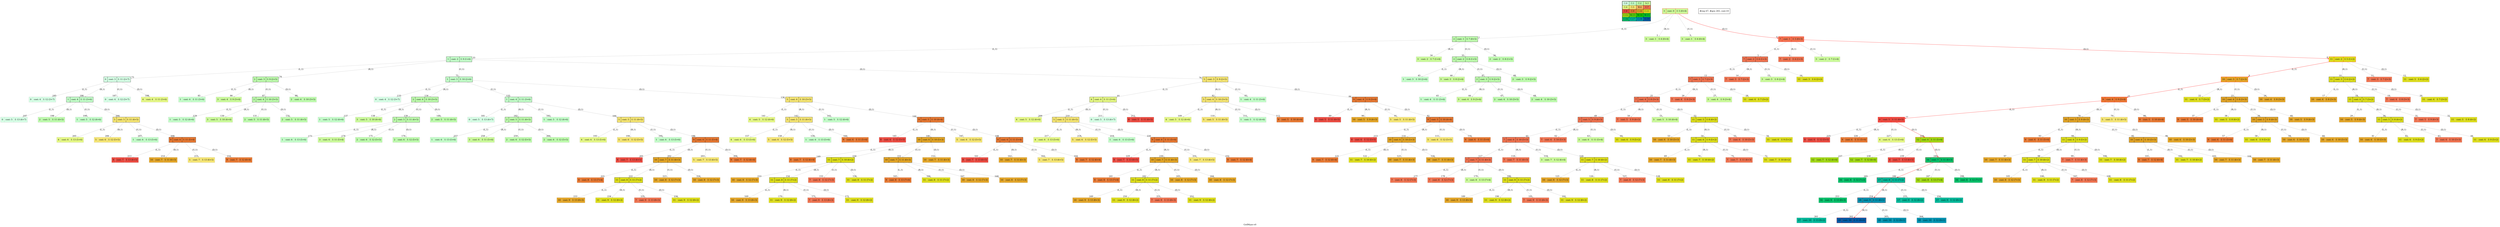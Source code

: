 digraph GrdMaze { label="GrdMaze-v0" nodesep=1 ranksep="1.2" node [shape=record] edge [arrowsize=0.7] 
subgraph MAP {label=Map;map [shape=plaintext label=<<table border="1" cellpadding="5" cellspacing="0" cellborder="1"><tr><td bgcolor="0.39803922 0.15947579 0.99679532 1.        ">C:0</td><td bgcolor="0.35098039 0.23194764 0.99315867 1.        ">C:1</td><td bgcolor="0.29607843 0.31486959 0.98720184 1.        ">C:2</td><td bgcolor="0.24901961 0.38410575 0.98063477 1.        ">S:3</td></tr><tr><td bgcolor="0.19411765 0.46220388 0.97128103 1.        ">C:4</td><td bgcolor="0.14705882 0.52643216 0.96182564 1.        ">C:5</td><td bgcolor="0.09215686 0.59770746 0.94913494 1.        ">W:6</td><td bgcolor="0.0372549  0.66454018 0.93467977 1.        ">C:7</td></tr><tr><td bgcolor="0.00980392 0.71791192 0.92090552 1.        ">C:8</td><td bgcolor="0.06470588 0.77520398 0.9032472  1.        ">C:9</td><td bgcolor="0.11176471 0.81974048 0.88677369 1.        ">C:10</td><td bgcolor="0.16666667 0.8660254  0.8660254  1.        ">C:11</td></tr><tr><td bgcolor="0.21372549 0.9005867  0.84695821 1.        ">C:12</td><td bgcolor="0.26862745 0.93467977 0.82325295 1.        ">W:13</td><td bgcolor="0.32352941 0.96182564 0.79801723 1.        ">W:14</td><td bgcolor="0.37058824 0.97940977 0.77520398 1.        ">W:15</td></tr><tr><td bgcolor="0.4254902  0.99315867 0.74725253 1.        ">C:16</td><td bgcolor="0.47254902 0.99907048 0.72218645 1.        ">C:17</td><td bgcolor="0.52745098 0.99907048 0.69169844 1.        ">C:18</td><td bgcolor="0.5745098  0.99315867 0.66454018 1.        ">G:19</td></tr></table>>]} 
"0_3" [label="<f0>3 |<f1> cost: 0 |<f2> f: 5 (0+4)", style=filled color=grey fillcolor="0.24901961 0.38410575 0.98063477 1.        "];  
"0_3" [label="<f0>3 |<f1> cost: 0 |<f2> f: 5 (0+4)", style=filled color=black color=red fillcolor="0.24901961 0.38410575 0.98063477 1.        "];  "0_3.2-0" [label="<f0>2 |<f1> cost: 1 |<f2> f: 7 (0+5)", style=filled color=grey fillcolor="0.29607843 0.31486959 0.98720184 1.        "];   "0_3" -> "0_3.2-0" [label="(L,1)" headlabel=" 1 " color=grey ]; 
"0_3.3-1" [label="<f0>3 |<f1> cost: 1 |<f2> f: 6 (0+4)", style=filled color=grey fillcolor="0.24901961 0.38410575 0.98063477 1.        "];   "0_3" -> "0_3.3-1" [label="(R,1)" headlabel=" 2 " color=grey ]; 
"0_3.3-2" [label="<f0>3 |<f1> cost: 1 |<f2> f: 6 (0+4)", style=filled color=grey fillcolor="0.24901961 0.38410575 0.98063477 1.        "];   "0_3" -> "0_3.3-2" [label="(U,1)" headlabel=" 3 " color=grey ]; 
"0_3.7-3" [label="<f0>7 |<f1> cost: 1 |<f2> f: 5 (0+3)", style=filled color=grey color=red fillcolor="0.0372549  0.66454018 0.93467977 1.        "];   "0_3" -> "0_3.7-3" [label="(D,1)" headlabel=" 4 " color=grey color=red ]; 
"0_3.7-3" [label="<f0>7 |<f1> cost: 1 |<f2> f: 5 (0+3)", style=filled color=black color=red fillcolor="0.0372549  0.66454018 0.93467977 1.        "];  "0_3.7.7-0" [label="<f0>7 |<f1> cost: 2 |<f2> f: 6 (1+3)", style=filled color=grey fillcolor="0.0372549  0.66454018 0.93467977 1.        "];   "0_3.7-3" -> "0_3.7.7-0" [label="(L,1)" headlabel=" 5 " color=grey ]; 
"0_3.7.7-1" [label="<f0>7 |<f1> cost: 2 |<f2> f: 6 (1+3)", style=filled color=grey fillcolor="0.0372549  0.66454018 0.93467977 1.        "];   "0_3.7-3" -> "0_3.7.7-1" [label="(R,1)" headlabel=" 6 " color=grey ]; 
"0_3.7.3-2" [label="<f0>3 |<f1> cost: 2 |<f2> f: 7 (1+4)", style=filled color=grey fillcolor="0.24901961 0.38410575 0.98063477 1.        "];   "0_3.7-3" -> "0_3.7.3-2" [label="(U,1)" headlabel=" 7 " color=grey ]; 
"0_3.7.11-3" [label="<f0>11 |<f1> cost: 2 |<f2> f: 5 (1+2)", style=filled color=grey color=red fillcolor="0.16666667 0.8660254  0.8660254  1.        "];   "0_3.7-3" -> "0_3.7.11-3" [label="(D,1)" headlabel=" 8 " color=grey color=red ]; 
"0_3.7.11-3" [label="<f0>11 |<f1> cost: 2 |<f2> f: 5 (1+2)", style=filled color=black color=red fillcolor="0.16666667 0.8660254  0.8660254  1.        "];  "0_3.7.11.10-0" [label="<f0>10 |<f1> cost: 3 |<f2> f: 7 (2+3)", style=filled color=grey color=red fillcolor="0.11176471 0.81974048 0.88677369 1.        "];   "0_3.7.11-3" -> "0_3.7.11.10-0" [label="(L,1)" headlabel=" 9 " color=grey color=red ]; 
"0_3.7.11.11-1" [label="<f0>11 |<f1> cost: 3 |<f2> f: 6 (2+2)", style=filled color=grey fillcolor="0.16666667 0.8660254  0.8660254  1.        "];   "0_3.7.11-3" -> "0_3.7.11.11-1" [label="(R,1)" headlabel=" 10 " color=grey ]; 
"0_3.7.11.7-2" [label="<f0>7 |<f1> cost: 3 |<f2> f: 7 (2+3)", style=filled color=grey fillcolor="0.0372549  0.66454018 0.93467977 1.        "];   "0_3.7.11-3" -> "0_3.7.11.7-2" [label="(U,1)" headlabel=" 11 " color=grey ]; 
"0_3.7.11.11-3" [label="<f0>11 |<f1> cost: 3 |<f2> f: 6 (2+2)", style=filled color=grey fillcolor="0.16666667 0.8660254  0.8660254  1.        "];   "0_3.7.11-3" -> "0_3.7.11.11-3" [label="(D,1)" headlabel=" 12 " color=grey ]; 
"0_3.7.7-0" [label="<f0>7 |<f1> cost: 2 |<f2> f: 6 (1+3)", style=filled color=black fillcolor="0.0372549  0.66454018 0.93467977 1.        "];  "0_3.7.7.7-0" [label="<f0>7 |<f1> cost: 3 |<f2> f: 7 (2+3)", style=filled color=grey fillcolor="0.0372549  0.66454018 0.93467977 1.        "];   "0_3.7.7-0" -> "0_3.7.7.7-0" [label="(L,1)" headlabel=" 13 " color=grey ]; 
"0_3.7.7.7-1" [label="<f0>7 |<f1> cost: 3 |<f2> f: 7 (2+3)", style=filled color=grey fillcolor="0.0372549  0.66454018 0.93467977 1.        "];   "0_3.7.7-0" -> "0_3.7.7.7-1" [label="(R,1)" headlabel=" 14 " color=grey ]; 
"0_3.7.7.3-2" [label="<f0>3 |<f1> cost: 3 |<f2> f: 8 (2+4)", style=filled color=grey fillcolor="0.24901961 0.38410575 0.98063477 1.        "];   "0_3.7.7-0" -> "0_3.7.7.3-2" [label="(U,1)" headlabel=" 15 " color=grey ]; 
"0_3.7.7.11-3" [label="<f0>11 |<f1> cost: 3 |<f2> f: 6 (2+2)", style=filled color=grey fillcolor="0.16666667 0.8660254  0.8660254  1.        "];   "0_3.7.7-0" -> "0_3.7.7.11-3" [label="(D,1)" headlabel=" 16 " color=grey ]; 
"0_3.7.11.11-1" [label="<f0>11 |<f1> cost: 3 |<f2> f: 6 (2+2)", style=filled color=black fillcolor="0.16666667 0.8660254  0.8660254  1.        "];  "0_3.7.11.11.10-0" [label="<f0>10 |<f1> cost: 4 |<f2> f: 8 (3+3)", style=filled color=grey fillcolor="0.11176471 0.81974048 0.88677369 1.        "];   "0_3.7.11.11-1" -> "0_3.7.11.11.10-0" [label="(L,1)" headlabel=" 17 " color=grey ]; 
"0_3.7.11.11.11-1" [label="<f0>11 |<f1> cost: 4 |<f2> f: 7 (3+2)", style=filled color=grey fillcolor="0.16666667 0.8660254  0.8660254  1.        "];   "0_3.7.11.11-1" -> "0_3.7.11.11.11-1" [label="(R,1)" headlabel=" 18 " color=grey ]; 
"0_3.7.11.11.7-2" [label="<f0>7 |<f1> cost: 4 |<f2> f: 8 (3+3)", style=filled color=grey fillcolor="0.0372549  0.66454018 0.93467977 1.        "];   "0_3.7.11.11-1" -> "0_3.7.11.11.7-2" [label="(U,1)" headlabel=" 19 " color=grey ]; 
"0_3.7.11.11.11-3" [label="<f0>11 |<f1> cost: 4 |<f2> f: 7 (3+2)", style=filled color=grey fillcolor="0.16666667 0.8660254  0.8660254  1.        "];   "0_3.7.11.11-1" -> "0_3.7.11.11.11-3" [label="(D,1)" headlabel=" 20 " color=grey ]; 
"0_3.7.11.10-0" [label="<f0>10 |<f1> cost: 3 |<f2> f: 7 (2+3)", style=filled color=black color=red fillcolor="0.11176471 0.81974048 0.88677369 1.        "];  "0_3.7.11.10.9-0" [label="<f0>9 |<f1> cost: 4 |<f2> f: 9 (3+4)", style=filled color=grey color=red fillcolor="0.06470588 0.77520398 0.9032472  1.        "];   "0_3.7.11.10-0" -> "0_3.7.11.10.9-0" [label="(L,1)" headlabel=" 21 " color=grey color=red ]; 
"0_3.7.11.10.11-1" [label="<f0>11 |<f1> cost: 4 |<f2> f: 7 (3+2)", style=filled color=grey fillcolor="0.16666667 0.8660254  0.8660254  1.        "];   "0_3.7.11.10-0" -> "0_3.7.11.10.11-1" [label="(R,1)" headlabel=" 22 " color=grey ]; 
"0_3.7.11.10.10-2" [label="<f0>10 |<f1> cost: 4 |<f2> f: 8 (3+3)", style=filled color=grey fillcolor="0.11176471 0.81974048 0.88677369 1.        "];   "0_3.7.11.10-0" -> "0_3.7.11.10.10-2" [label="(U,1)" headlabel=" 23 " color=grey ]; 
"0_3.7.11.10.10-3" [label="<f0>10 |<f1> cost: 4 |<f2> f: 8 (3+3)", style=filled color=grey fillcolor="0.11176471 0.81974048 0.88677369 1.        "];   "0_3.7.11.10-0" -> "0_3.7.11.10.10-3" [label="(D,1)" headlabel=" 24 " color=grey ]; 
"0_3.7.7.7-0" [label="<f0>7 |<f1> cost: 3 |<f2> f: 7 (2+3)", style=filled color=black fillcolor="0.0372549  0.66454018 0.93467977 1.        "];  "0_3.7.7.7.7-0" [label="<f0>7 |<f1> cost: 4 |<f2> f: 8 (3+3)", style=filled color=grey fillcolor="0.0372549  0.66454018 0.93467977 1.        "];   "0_3.7.7.7-0" -> "0_3.7.7.7.7-0" [label="(L,1)" headlabel=" 25 " color=grey ]; 
"0_3.7.7.7.7-1" [label="<f0>7 |<f1> cost: 4 |<f2> f: 8 (3+3)", style=filled color=grey fillcolor="0.0372549  0.66454018 0.93467977 1.        "];   "0_3.7.7.7-0" -> "0_3.7.7.7.7-1" [label="(R,1)" headlabel=" 26 " color=grey ]; 
"0_3.7.7.7.3-2" [label="<f0>3 |<f1> cost: 4 |<f2> f: 9 (3+4)", style=filled color=grey fillcolor="0.24901961 0.38410575 0.98063477 1.        "];   "0_3.7.7.7-0" -> "0_3.7.7.7.3-2" [label="(U,1)" headlabel=" 27 " color=grey ]; 
"0_3.7.7.7.11-3" [label="<f0>11 |<f1> cost: 4 |<f2> f: 7 (3+2)", style=filled color=grey fillcolor="0.16666667 0.8660254  0.8660254  1.        "];   "0_3.7.7.7-0" -> "0_3.7.7.7.11-3" [label="(D,1)" headlabel=" 28 " color=grey ]; 
"0_3.7.11.11.11-1" [label="<f0>11 |<f1> cost: 4 |<f2> f: 7 (3+2)", style=filled color=black fillcolor="0.16666667 0.8660254  0.8660254  1.        "];  "0_3.7.11.11.11.10-0" [label="<f0>10 |<f1> cost: 5 |<f2> f: 9 (4+3)", style=filled color=grey fillcolor="0.11176471 0.81974048 0.88677369 1.        "];   "0_3.7.11.11.11-1" -> "0_3.7.11.11.11.10-0" [label="(L,1)" headlabel=" 29 " color=grey ]; 
"0_3.7.11.11.11.11-1" [label="<f0>11 |<f1> cost: 5 |<f2> f: 8 (4+2)", style=filled color=grey fillcolor="0.16666667 0.8660254  0.8660254  1.        "];   "0_3.7.11.11.11-1" -> "0_3.7.11.11.11.11-1" [label="(R,1)" headlabel=" 30 " color=grey ]; 
"0_3.7.11.11.11.7-2" [label="<f0>7 |<f1> cost: 5 |<f2> f: 9 (4+3)", style=filled color=grey fillcolor="0.0372549  0.66454018 0.93467977 1.        "];   "0_3.7.11.11.11-1" -> "0_3.7.11.11.11.7-2" [label="(U,1)" headlabel=" 31 " color=grey ]; 
"0_3.7.11.11.11.11-3" [label="<f0>11 |<f1> cost: 5 |<f2> f: 8 (4+2)", style=filled color=grey fillcolor="0.16666667 0.8660254  0.8660254  1.        "];   "0_3.7.11.11.11-1" -> "0_3.7.11.11.11.11-3" [label="(D,1)" headlabel=" 32 " color=grey ]; 
"0_3.2-0" [label="<f0>2 |<f1> cost: 1 |<f2> f: 7 (0+5)", style=filled color=black fillcolor="0.29607843 0.31486959 0.98720184 1.        "];  "0_3.2.1-0" [label="<f0>1 |<f1> cost: 2 |<f2> f: 9 (1+6)", style=filled color=grey fillcolor="0.35098039 0.23194764 0.99315867 1.        "];   "0_3.2-0" -> "0_3.2.1-0" [label="(L,1)" headlabel=" 33 " color=grey ]; 
"0_3.2.3-1" [label="<f0>3 |<f1> cost: 2 |<f2> f: 7 (1+4)", style=filled color=grey fillcolor="0.24901961 0.38410575 0.98063477 1.        "];   "0_3.2-0" -> "0_3.2.3-1" [label="(R,1)" headlabel=" 34 " color=grey ]; 
"0_3.2.2-2" [label="<f0>2 |<f1> cost: 2 |<f2> f: 8 (1+5)", style=filled color=grey fillcolor="0.29607843 0.31486959 0.98720184 1.        "];   "0_3.2-0" -> "0_3.2.2-2" [label="(U,1)" headlabel=" 35 " color=grey ]; 
"0_3.2.2-3" [label="<f0>2 |<f1> cost: 2 |<f2> f: 8 (1+5)", style=filled color=grey fillcolor="0.29607843 0.31486959 0.98720184 1.        "];   "0_3.2-0" -> "0_3.2.2-3" [label="(D,1)" headlabel=" 36 " color=grey ]; 
"0_3.7.11.10.10-2" [label="<f0>10 |<f1> cost: 4 |<f2> f: 8 (3+3)", style=filled color=black fillcolor="0.11176471 0.81974048 0.88677369 1.        "];  "0_3.7.11.10.10.9-0" [label="<f0>9 |<f1> cost: 5 |<f2> f: 10 (4+4)", style=filled color=grey fillcolor="0.06470588 0.77520398 0.9032472  1.        "];   "0_3.7.11.10.10-2" -> "0_3.7.11.10.10.9-0" [label="(L,1)" headlabel=" 37 " color=grey ]; 
"0_3.7.11.10.10.11-1" [label="<f0>11 |<f1> cost: 5 |<f2> f: 8 (4+2)", style=filled color=grey fillcolor="0.16666667 0.8660254  0.8660254  1.        "];   "0_3.7.11.10.10-2" -> "0_3.7.11.10.10.11-1" [label="(R,1)" headlabel=" 38 " color=grey ]; 
"0_3.7.11.10.10.10-2" [label="<f0>10 |<f1> cost: 5 |<f2> f: 9 (4+3)", style=filled color=grey fillcolor="0.11176471 0.81974048 0.88677369 1.        "];   "0_3.7.11.10.10-2" -> "0_3.7.11.10.10.10-2" [label="(U,1)" headlabel=" 39 " color=grey ]; 
"0_3.7.11.10.10.10-3" [label="<f0>10 |<f1> cost: 5 |<f2> f: 9 (4+3)", style=filled color=grey fillcolor="0.11176471 0.81974048 0.88677369 1.        "];   "0_3.7.11.10.10-2" -> "0_3.7.11.10.10.10-3" [label="(D,1)" headlabel=" 40 " color=grey ]; 
"0_3.7.11.11.11.11-1" [label="<f0>11 |<f1> cost: 5 |<f2> f: 8 (4+2)", style=filled color=black fillcolor="0.16666667 0.8660254  0.8660254  1.        "];  "0_3.7.11.11.11.11.10-0" [label="<f0>10 |<f1> cost: 6 |<f2> f: 10 (5+3)", style=filled color=grey fillcolor="0.11176471 0.81974048 0.88677369 1.        "];   "0_3.7.11.11.11.11-1" -> "0_3.7.11.11.11.11.10-0" [label="(L,1)" headlabel=" 41 " color=grey ]; 
"0_3.7.11.11.11.11.11-1" [label="<f0>11 |<f1> cost: 6 |<f2> f: 9 (5+2)", style=filled color=grey fillcolor="0.16666667 0.8660254  0.8660254  1.        "];   "0_3.7.11.11.11.11-1" -> "0_3.7.11.11.11.11.11-1" [label="(R,1)" headlabel=" 42 " color=grey ]; 
"0_3.7.11.11.11.11.7-2" [label="<f0>7 |<f1> cost: 6 |<f2> f: 10 (5+3)", style=filled color=grey fillcolor="0.0372549  0.66454018 0.93467977 1.        "];   "0_3.7.11.11.11.11-1" -> "0_3.7.11.11.11.11.7-2" [label="(U,1)" headlabel=" 43 " color=grey ]; 
"0_3.7.11.11.11.11.11-3" [label="<f0>11 |<f1> cost: 6 |<f2> f: 9 (5+2)", style=filled color=grey fillcolor="0.16666667 0.8660254  0.8660254  1.        "];   "0_3.7.11.11.11.11-1" -> "0_3.7.11.11.11.11.11-3" [label="(D,1)" headlabel=" 44 " color=grey ]; 
"0_3.2.2-2" [label="<f0>2 |<f1> cost: 2 |<f2> f: 8 (1+5)", style=filled color=black fillcolor="0.29607843 0.31486959 0.98720184 1.        "];  "0_3.2.2.1-0" [label="<f0>1 |<f1> cost: 3 |<f2> f: 10 (2+6)", style=filled color=grey fillcolor="0.35098039 0.23194764 0.99315867 1.        "];   "0_3.2.2-2" -> "0_3.2.2.1-0" [label="(L,1)" headlabel=" 45 " color=grey ]; 
"0_3.2.2.3-1" [label="<f0>3 |<f1> cost: 3 |<f2> f: 8 (2+4)", style=filled color=grey fillcolor="0.24901961 0.38410575 0.98063477 1.        "];   "0_3.2.2-2" -> "0_3.2.2.3-1" [label="(R,1)" headlabel=" 46 " color=grey ]; 
"0_3.2.2.2-2" [label="<f0>2 |<f1> cost: 3 |<f2> f: 9 (2+5)", style=filled color=grey fillcolor="0.29607843 0.31486959 0.98720184 1.        "];   "0_3.2.2-2" -> "0_3.2.2.2-2" [label="(U,1)" headlabel=" 47 " color=grey ]; 
"0_3.2.2.2-3" [label="<f0>2 |<f1> cost: 3 |<f2> f: 9 (2+5)", style=filled color=grey fillcolor="0.29607843 0.31486959 0.98720184 1.        "];   "0_3.2.2-2" -> "0_3.2.2.2-3" [label="(D,1)" headlabel=" 48 " color=grey ]; 
"0_3.7.7.7.7-0" [label="<f0>7 |<f1> cost: 4 |<f2> f: 8 (3+3)", style=filled color=black fillcolor="0.0372549  0.66454018 0.93467977 1.        "];  "0_3.7.7.7.7.7-0" [label="<f0>7 |<f1> cost: 5 |<f2> f: 9 (4+3)", style=filled color=grey fillcolor="0.0372549  0.66454018 0.93467977 1.        "];   "0_3.7.7.7.7-0" -> "0_3.7.7.7.7.7-0" [label="(L,1)" headlabel=" 49 " color=grey ]; 
"0_3.7.7.7.7.7-1" [label="<f0>7 |<f1> cost: 5 |<f2> f: 9 (4+3)", style=filled color=grey fillcolor="0.0372549  0.66454018 0.93467977 1.        "];   "0_3.7.7.7.7-0" -> "0_3.7.7.7.7.7-1" [label="(R,1)" headlabel=" 50 " color=grey ]; 
"0_3.7.7.7.7.3-2" [label="<f0>3 |<f1> cost: 5 |<f2> f: 10 (4+4)", style=filled color=grey fillcolor="0.24901961 0.38410575 0.98063477 1.        "];   "0_3.7.7.7.7-0" -> "0_3.7.7.7.7.3-2" [label="(U,1)" headlabel=" 51 " color=grey ]; 
"0_3.7.7.7.7.11-3" [label="<f0>11 |<f1> cost: 5 |<f2> f: 8 (4+2)", style=filled color=grey fillcolor="0.16666667 0.8660254  0.8660254  1.        "];   "0_3.7.7.7.7-0" -> "0_3.7.7.7.7.11-3" [label="(D,1)" headlabel=" 52 " color=grey ]; 
"0_3.7.7.7.7.11-3" [label="<f0>11 |<f1> cost: 5 |<f2> f: 8 (4+2)", style=filled color=black fillcolor="0.16666667 0.8660254  0.8660254  1.        "];  "0_3.7.7.7.7.11.10-0" [label="<f0>10 |<f1> cost: 6 |<f2> f: 10 (5+3)", style=filled color=grey fillcolor="0.11176471 0.81974048 0.88677369 1.        "];   "0_3.7.7.7.7.11-3" -> "0_3.7.7.7.7.11.10-0" [label="(L,1)" headlabel=" 53 " color=grey ]; 
"0_3.7.7.7.7.11.11-1" [label="<f0>11 |<f1> cost: 6 |<f2> f: 9 (5+2)", style=filled color=grey fillcolor="0.16666667 0.8660254  0.8660254  1.        "];   "0_3.7.7.7.7.11-3" -> "0_3.7.7.7.7.11.11-1" [label="(R,1)" headlabel=" 54 " color=grey ]; 
"0_3.7.7.7.7.11.7-2" [label="<f0>7 |<f1> cost: 6 |<f2> f: 10 (5+3)", style=filled color=grey fillcolor="0.0372549  0.66454018 0.93467977 1.        "];   "0_3.7.7.7.7.11-3" -> "0_3.7.7.7.7.11.7-2" [label="(U,1)" headlabel=" 55 " color=grey ]; 
"0_3.7.7.7.7.11.11-3" [label="<f0>11 |<f1> cost: 6 |<f2> f: 9 (5+2)", style=filled color=grey fillcolor="0.16666667 0.8660254  0.8660254  1.        "];   "0_3.7.7.7.7.11-3" -> "0_3.7.7.7.7.11.11-3" [label="(D,1)" headlabel=" 56 " color=grey ]; 
"0_3.7.11.10.10.10-2" [label="<f0>10 |<f1> cost: 5 |<f2> f: 9 (4+3)", style=filled color=black fillcolor="0.11176471 0.81974048 0.88677369 1.        "];  "0_3.7.11.10.10.10.9-0" [label="<f0>9 |<f1> cost: 6 |<f2> f: 11 (5+4)", style=filled color=grey fillcolor="0.06470588 0.77520398 0.9032472  1.        "];   "0_3.7.11.10.10.10-2" -> "0_3.7.11.10.10.10.9-0" [label="(L,1)" headlabel=" 57 " color=grey ]; 
"0_3.7.11.10.10.10.11-1" [label="<f0>11 |<f1> cost: 6 |<f2> f: 9 (5+2)", style=filled color=grey fillcolor="0.16666667 0.8660254  0.8660254  1.        "];   "0_3.7.11.10.10.10-2" -> "0_3.7.11.10.10.10.11-1" [label="(R,1)" headlabel=" 58 " color=grey ]; 
"0_3.7.11.10.10.10.10-2" [label="<f0>10 |<f1> cost: 6 |<f2> f: 10 (5+3)", style=filled color=grey fillcolor="0.11176471 0.81974048 0.88677369 1.        "];   "0_3.7.11.10.10.10-2" -> "0_3.7.11.10.10.10.10-2" [label="(U,1)" headlabel=" 59 " color=grey ]; 
"0_3.7.11.10.10.10.10-3" [label="<f0>10 |<f1> cost: 6 |<f2> f: 10 (5+3)", style=filled color=grey fillcolor="0.11176471 0.81974048 0.88677369 1.        "];   "0_3.7.11.10.10.10-2" -> "0_3.7.11.10.10.10.10-3" [label="(D,1)" headlabel=" 60 " color=grey ]; 
"0_3.7.7.7.7.7-0" [label="<f0>7 |<f1> cost: 5 |<f2> f: 9 (4+3)", style=filled color=black fillcolor="0.0372549  0.66454018 0.93467977 1.        "];  "0_3.7.7.7.7.7.7-0" [label="<f0>7 |<f1> cost: 6 |<f2> f: 10 (5+3)", style=filled color=grey fillcolor="0.0372549  0.66454018 0.93467977 1.        "];   "0_3.7.7.7.7.7-0" -> "0_3.7.7.7.7.7.7-0" [label="(L,1)" headlabel=" 61 " color=grey ]; 
"0_3.7.7.7.7.7.7-1" [label="<f0>7 |<f1> cost: 6 |<f2> f: 10 (5+3)", style=filled color=grey fillcolor="0.0372549  0.66454018 0.93467977 1.        "];   "0_3.7.7.7.7.7-0" -> "0_3.7.7.7.7.7.7-1" [label="(R,1)" headlabel=" 62 " color=grey ]; 
"0_3.7.7.7.7.7.3-2" [label="<f0>3 |<f1> cost: 6 |<f2> f: 11 (5+4)", style=filled color=grey fillcolor="0.24901961 0.38410575 0.98063477 1.        "];   "0_3.7.7.7.7.7-0" -> "0_3.7.7.7.7.7.3-2" [label="(U,1)" headlabel=" 63 " color=grey ]; 
"0_3.7.7.7.7.7.11-3" [label="<f0>11 |<f1> cost: 6 |<f2> f: 9 (5+2)", style=filled color=grey fillcolor="0.16666667 0.8660254  0.8660254  1.        "];   "0_3.7.7.7.7.7-0" -> "0_3.7.7.7.7.7.11-3" [label="(D,1)" headlabel=" 64 " color=grey ]; 
"0_3.2.2.2-2" [label="<f0>2 |<f1> cost: 3 |<f2> f: 9 (2+5)", style=filled color=black fillcolor="0.29607843 0.31486959 0.98720184 1.        "];  "0_3.2.2.2.1-0" [label="<f0>1 |<f1> cost: 4 |<f2> f: 11 (3+6)", style=filled color=grey fillcolor="0.35098039 0.23194764 0.99315867 1.        "];   "0_3.2.2.2-2" -> "0_3.2.2.2.1-0" [label="(L,1)" headlabel=" 65 " color=grey ]; 
"0_3.2.2.2.3-1" [label="<f0>3 |<f1> cost: 4 |<f2> f: 9 (3+4)", style=filled color=grey fillcolor="0.24901961 0.38410575 0.98063477 1.        "];   "0_3.2.2.2-2" -> "0_3.2.2.2.3-1" [label="(R,1)" headlabel=" 66 " color=grey ]; 
"0_3.2.2.2.2-2" [label="<f0>2 |<f1> cost: 4 |<f2> f: 10 (3+5)", style=filled color=grey fillcolor="0.29607843 0.31486959 0.98720184 1.        "];   "0_3.2.2.2-2" -> "0_3.2.2.2.2-2" [label="(U,1)" headlabel=" 67 " color=grey ]; 
"0_3.2.2.2.2-3" [label="<f0>2 |<f1> cost: 4 |<f2> f: 10 (3+5)", style=filled color=grey fillcolor="0.29607843 0.31486959 0.98720184 1.        "];   "0_3.2.2.2-2" -> "0_3.2.2.2.2-3" [label="(D,1)" headlabel=" 68 " color=grey ]; 
"0_3.7.7.7.7.11.11-1" [label="<f0>11 |<f1> cost: 6 |<f2> f: 9 (5+2)", style=filled color=black fillcolor="0.16666667 0.8660254  0.8660254  1.        "];  "0_3.7.7.7.7.11.11.10-0" [label="<f0>10 |<f1> cost: 7 |<f2> f: 11 (6+3)", style=filled color=grey fillcolor="0.11176471 0.81974048 0.88677369 1.        "];   "0_3.7.7.7.7.11.11-1" -> "0_3.7.7.7.7.11.11.10-0" [label="(L,1)" headlabel=" 69 " color=grey ]; 
"0_3.7.7.7.7.11.11.11-1" [label="<f0>11 |<f1> cost: 7 |<f2> f: 10 (6+2)", style=filled color=grey fillcolor="0.16666667 0.8660254  0.8660254  1.        "];   "0_3.7.7.7.7.11.11-1" -> "0_3.7.7.7.7.11.11.11-1" [label="(R,1)" headlabel=" 70 " color=grey ]; 
"0_3.7.7.7.7.11.11.7-2" [label="<f0>7 |<f1> cost: 7 |<f2> f: 11 (6+3)", style=filled color=grey fillcolor="0.0372549  0.66454018 0.93467977 1.        "];   "0_3.7.7.7.7.11.11-1" -> "0_3.7.7.7.7.11.11.7-2" [label="(U,1)" headlabel=" 71 " color=grey ]; 
"0_3.7.7.7.7.11.11.11-3" [label="<f0>11 |<f1> cost: 7 |<f2> f: 10 (6+2)", style=filled color=grey fillcolor="0.16666667 0.8660254  0.8660254  1.        "];   "0_3.7.7.7.7.11.11-1" -> "0_3.7.7.7.7.11.11.11-3" [label="(D,1)" headlabel=" 72 " color=grey ]; 
"0_3.2.1-0" [label="<f0>1 |<f1> cost: 2 |<f2> f: 9 (1+6)", style=filled color=black fillcolor="0.35098039 0.23194764 0.99315867 1.        "];  "0_3.2.1.0-0" [label="<f0>0 |<f1> cost: 3 |<f2> f: 11 (2+7)", style=filled color=grey fillcolor="0.39803922 0.15947579 0.99679532 1.        "];   "0_3.2.1-0" -> "0_3.2.1.0-0" [label="(L,1)" headlabel=" 73 " color=grey ]; 
"0_3.2.1.2-1" [label="<f0>2 |<f1> cost: 3 |<f2> f: 9 (2+5)", style=filled color=grey fillcolor="0.29607843 0.31486959 0.98720184 1.        "];   "0_3.2.1-0" -> "0_3.2.1.2-1" [label="(R,1)" headlabel=" 74 " color=grey ]; 
"0_3.2.1.1-2" [label="<f0>1 |<f1> cost: 3 |<f2> f: 10 (2+6)", style=filled color=grey fillcolor="0.35098039 0.23194764 0.99315867 1.        "];   "0_3.2.1-0" -> "0_3.2.1.1-2" [label="(U,1)" headlabel=" 75 " color=grey ]; 
"0_3.2.1.5-3" [label="<f0>5 |<f1> cost: 3 |<f2> f: 9 (2+5)", style=filled color=grey fillcolor="0.14705882 0.52643216 0.96182564 1.        "];   "0_3.2.1-0" -> "0_3.2.1.5-3" [label="(D,1)" headlabel=" 76 " color=grey ]; 
"0_3.7.11.10.9-0" [label="<f0>9 |<f1> cost: 4 |<f2> f: 9 (3+4)", style=filled color=black color=red fillcolor="0.06470588 0.77520398 0.9032472  1.        "];  "0_3.7.11.10.9.8-0" [label="<f0>8 |<f1> cost: 5 |<f2> f: 11 (4+5)", style=filled color=grey color=red fillcolor="0.00980392 0.71791192 0.92090552 1.        "];   "0_3.7.11.10.9-0" -> "0_3.7.11.10.9.8-0" [label="(L,1)" headlabel=" 77 " color=grey color=red ]; 
"0_3.7.11.10.9.10-1" [label="<f0>10 |<f1> cost: 5 |<f2> f: 9 (4+3)", style=filled color=grey fillcolor="0.11176471 0.81974048 0.88677369 1.        "];   "0_3.7.11.10.9-0" -> "0_3.7.11.10.9.10-1" [label="(R,1)" headlabel=" 78 " color=grey ]; 
"0_3.7.11.10.9.5-2" [label="<f0>5 |<f1> cost: 5 |<f2> f: 11 (4+5)", style=filled color=grey fillcolor="0.14705882 0.52643216 0.96182564 1.        "];   "0_3.7.11.10.9-0" -> "0_3.7.11.10.9.5-2" [label="(U,1)" headlabel=" 79 " color=grey ]; 
"0_3.7.11.10.9.9-3" [label="<f0>9 |<f1> cost: 5 |<f2> f: 10 (4+4)", style=filled color=grey fillcolor="0.06470588 0.77520398 0.9032472  1.        "];   "0_3.7.11.10.9-0" -> "0_3.7.11.10.9.9-3" [label="(D,1)" headlabel=" 80 " color=grey ]; 
"0_3.2.1.5-3" [label="<f0>5 |<f1> cost: 3 |<f2> f: 9 (2+5)", style=filled color=black fillcolor="0.14705882 0.52643216 0.96182564 1.        "];  "0_3.2.1.5.4-0" [label="<f0>4 |<f1> cost: 4 |<f2> f: 11 (3+6)", style=filled color=grey fillcolor="0.19411765 0.46220388 0.97128103 1.        "];   "0_3.2.1.5-3" -> "0_3.2.1.5.4-0" [label="(L,1)" headlabel=" 81 " color=grey ]; 
"0_3.2.1.5.5-1" [label="<f0>5 |<f1> cost: 4 |<f2> f: 10 (3+5)", style=filled color=grey fillcolor="0.14705882 0.52643216 0.96182564 1.        "];   "0_3.2.1.5-3" -> "0_3.2.1.5.5-1" [label="(R,1)" headlabel=" 82 " color=grey ]; 
"0_3.2.1.5.1-2" [label="<f0>1 |<f1> cost: 4 |<f2> f: 11 (3+6)", style=filled color=grey fillcolor="0.35098039 0.23194764 0.99315867 1.        "];   "0_3.2.1.5-3" -> "0_3.2.1.5.1-2" [label="(U,1)" headlabel=" 83 " color=grey ]; 
"0_3.2.1.5.9-3" [label="<f0>9 |<f1> cost: 4 |<f2> f: 9 (3+4)", style=filled color=grey fillcolor="0.06470588 0.77520398 0.9032472  1.        "];   "0_3.2.1.5-3" -> "0_3.2.1.5.9-3" [label="(D,1)" headlabel=" 84 " color=grey ]; 
"0_3.2.1.2-1" [label="<f0>2 |<f1> cost: 3 |<f2> f: 9 (2+5)", style=filled color=black fillcolor="0.29607843 0.31486959 0.98720184 1.        "];  "0_3.2.1.2.1-0" [label="<f0>1 |<f1> cost: 4 |<f2> f: 11 (3+6)", style=filled color=grey fillcolor="0.35098039 0.23194764 0.99315867 1.        "];   "0_3.2.1.2-1" -> "0_3.2.1.2.1-0" [label="(L,1)" headlabel=" 85 " color=grey ]; 
"0_3.2.1.2.3-1" [label="<f0>3 |<f1> cost: 4 |<f2> f: 9 (3+4)", style=filled color=grey fillcolor="0.24901961 0.38410575 0.98063477 1.        "];   "0_3.2.1.2-1" -> "0_3.2.1.2.3-1" [label="(R,1)" headlabel=" 86 " color=grey ]; 
"0_3.2.1.2.2-2" [label="<f0>2 |<f1> cost: 4 |<f2> f: 10 (3+5)", style=filled color=grey fillcolor="0.29607843 0.31486959 0.98720184 1.        "];   "0_3.2.1.2-1" -> "0_3.2.1.2.2-2" [label="(U,1)" headlabel=" 87 " color=grey ]; 
"0_3.2.1.2.2-3" [label="<f0>2 |<f1> cost: 4 |<f2> f: 10 (3+5)", style=filled color=grey fillcolor="0.29607843 0.31486959 0.98720184 1.        "];   "0_3.2.1.2-1" -> "0_3.2.1.2.2-3" [label="(D,1)" headlabel=" 88 " color=grey ]; 
"0_3.2.1.5.9-3" [label="<f0>9 |<f1> cost: 4 |<f2> f: 9 (3+4)", style=filled color=black fillcolor="0.06470588 0.77520398 0.9032472  1.        "];  "0_3.2.1.5.9.8-0" [label="<f0>8 |<f1> cost: 5 |<f2> f: 11 (4+5)", style=filled color=grey fillcolor="0.00980392 0.71791192 0.92090552 1.        "];   "0_3.2.1.5.9-3" -> "0_3.2.1.5.9.8-0" [label="(L,1)" headlabel=" 89 " color=grey ]; 
"0_3.2.1.5.9.10-1" [label="<f0>10 |<f1> cost: 5 |<f2> f: 9 (4+3)", style=filled color=grey fillcolor="0.11176471 0.81974048 0.88677369 1.        "];   "0_3.2.1.5.9-3" -> "0_3.2.1.5.9.10-1" [label="(R,1)" headlabel=" 90 " color=grey ]; 
"0_3.2.1.5.9.5-2" [label="<f0>5 |<f1> cost: 5 |<f2> f: 11 (4+5)", style=filled color=grey fillcolor="0.14705882 0.52643216 0.96182564 1.        "];   "0_3.2.1.5.9-3" -> "0_3.2.1.5.9.5-2" [label="(U,1)" headlabel=" 91 " color=grey ]; 
"0_3.2.1.5.9.9-3" [label="<f0>9 |<f1> cost: 5 |<f2> f: 10 (4+4)", style=filled color=grey fillcolor="0.06470588 0.77520398 0.9032472  1.        "];   "0_3.2.1.5.9-3" -> "0_3.2.1.5.9.9-3" [label="(D,1)" headlabel=" 92 " color=grey ]; 
"0_3.7.11.10.9.10-1" [label="<f0>10 |<f1> cost: 5 |<f2> f: 9 (4+3)", style=filled color=black fillcolor="0.11176471 0.81974048 0.88677369 1.        "];  "0_3.7.11.10.9.10.9-0" [label="<f0>9 |<f1> cost: 6 |<f2> f: 11 (5+4)", style=filled color=grey fillcolor="0.06470588 0.77520398 0.9032472  1.        "];   "0_3.7.11.10.9.10-1" -> "0_3.7.11.10.9.10.9-0" [label="(L,1)" headlabel=" 93 " color=grey ]; 
"0_3.7.11.10.9.10.11-1" [label="<f0>11 |<f1> cost: 6 |<f2> f: 9 (5+2)", style=filled color=grey fillcolor="0.16666667 0.8660254  0.8660254  1.        "];   "0_3.7.11.10.9.10-1" -> "0_3.7.11.10.9.10.11-1" [label="(R,1)" headlabel=" 94 " color=grey ]; 
"0_3.7.11.10.9.10.10-2" [label="<f0>10 |<f1> cost: 6 |<f2> f: 10 (5+3)", style=filled color=grey fillcolor="0.11176471 0.81974048 0.88677369 1.        "];   "0_3.7.11.10.9.10-1" -> "0_3.7.11.10.9.10.10-2" [label="(U,1)" headlabel=" 95 " color=grey ]; 
"0_3.7.11.10.9.10.10-3" [label="<f0>10 |<f1> cost: 6 |<f2> f: 10 (5+3)", style=filled color=grey fillcolor="0.11176471 0.81974048 0.88677369 1.        "];   "0_3.7.11.10.9.10-1" -> "0_3.7.11.10.9.10.10-3" [label="(D,1)" headlabel=" 96 " color=grey ]; 
"0_3.7.11.10.9.10.11-1" [label="<f0>11 |<f1> cost: 6 |<f2> f: 9 (5+2)", style=filled color=black fillcolor="0.16666667 0.8660254  0.8660254  1.        "];  "0_3.7.11.10.9.10.11.10-0" [label="<f0>10 |<f1> cost: 7 |<f2> f: 11 (6+3)", style=filled color=grey fillcolor="0.11176471 0.81974048 0.88677369 1.        "];   "0_3.7.11.10.9.10.11-1" -> "0_3.7.11.10.9.10.11.10-0" [label="(L,1)" headlabel=" 97 " color=grey ]; 
"0_3.7.11.10.9.10.11.11-1" [label="<f0>11 |<f1> cost: 7 |<f2> f: 10 (6+2)", style=filled color=grey fillcolor="0.16666667 0.8660254  0.8660254  1.        "];   "0_3.7.11.10.9.10.11-1" -> "0_3.7.11.10.9.10.11.11-1" [label="(R,1)" headlabel=" 98 " color=grey ]; 
"0_3.7.11.10.9.10.11.7-2" [label="<f0>7 |<f1> cost: 7 |<f2> f: 11 (6+3)", style=filled color=grey fillcolor="0.0372549  0.66454018 0.93467977 1.        "];   "0_3.7.11.10.9.10.11-1" -> "0_3.7.11.10.9.10.11.7-2" [label="(U,1)" headlabel=" 99 " color=grey ]; 
"0_3.7.11.10.9.10.11.11-3" [label="<f0>11 |<f1> cost: 7 |<f2> f: 10 (6+2)", style=filled color=grey fillcolor="0.16666667 0.8660254  0.8660254  1.        "];   "0_3.7.11.10.9.10.11-1" -> "0_3.7.11.10.9.10.11.11-3" [label="(D,1)" headlabel=" 100 " color=grey ]; 
"0_3.7.11.10.9.10.10-2" [label="<f0>10 |<f1> cost: 6 |<f2> f: 10 (5+3)", style=filled color=black fillcolor="0.11176471 0.81974048 0.88677369 1.        "];  "0_3.7.11.10.9.10.10.9-0" [label="<f0>9 |<f1> cost: 7 |<f2> f: 12 (6+4)", style=filled color=grey fillcolor="0.06470588 0.77520398 0.9032472  1.        "];   "0_3.7.11.10.9.10.10-2" -> "0_3.7.11.10.9.10.10.9-0" [label="(L,1)" headlabel=" 101 " color=grey ]; 
"0_3.7.11.10.9.10.10.11-1" [label="<f0>11 |<f1> cost: 7 |<f2> f: 10 (6+2)", style=filled color=grey fillcolor="0.16666667 0.8660254  0.8660254  1.        "];   "0_3.7.11.10.9.10.10-2" -> "0_3.7.11.10.9.10.10.11-1" [label="(R,1)" headlabel=" 102 " color=grey ]; 
"0_3.7.11.10.9.10.10.10-2" [label="<f0>10 |<f1> cost: 7 |<f2> f: 11 (6+3)", style=filled color=grey fillcolor="0.11176471 0.81974048 0.88677369 1.        "];   "0_3.7.11.10.9.10.10-2" -> "0_3.7.11.10.9.10.10.10-2" [label="(U,1)" headlabel=" 103 " color=grey ]; 
"0_3.7.11.10.9.10.10.10-3" [label="<f0>10 |<f1> cost: 7 |<f2> f: 11 (6+3)", style=filled color=grey fillcolor="0.11176471 0.81974048 0.88677369 1.        "];   "0_3.7.11.10.9.10.10-2" -> "0_3.7.11.10.9.10.10.10-3" [label="(D,1)" headlabel=" 104 " color=grey ]; 
"0_3.7.11.10.9.10.11.11-1" [label="<f0>11 |<f1> cost: 7 |<f2> f: 10 (6+2)", style=filled color=black fillcolor="0.16666667 0.8660254  0.8660254  1.        "];  "0_3.7.11.10.9.10.11.11.10-0" [label="<f0>10 |<f1> cost: 8 |<f2> f: 12 (7+3)", style=filled color=grey fillcolor="0.11176471 0.81974048 0.88677369 1.        "];   "0_3.7.11.10.9.10.11.11-1" -> "0_3.7.11.10.9.10.11.11.10-0" [label="(L,1)" headlabel=" 105 " color=grey ]; 
"0_3.7.11.10.9.10.11.11.11-1" [label="<f0>11 |<f1> cost: 8 |<f2> f: 11 (7+2)", style=filled color=grey fillcolor="0.16666667 0.8660254  0.8660254  1.        "];   "0_3.7.11.10.9.10.11.11-1" -> "0_3.7.11.10.9.10.11.11.11-1" [label="(R,1)" headlabel=" 106 " color=grey ]; 
"0_3.7.11.10.9.10.11.11.7-2" [label="<f0>7 |<f1> cost: 8 |<f2> f: 12 (7+3)", style=filled color=grey fillcolor="0.0372549  0.66454018 0.93467977 1.        "];   "0_3.7.11.10.9.10.11.11-1" -> "0_3.7.11.10.9.10.11.11.7-2" [label="(U,1)" headlabel=" 107 " color=grey ]; 
"0_3.7.11.10.9.10.11.11.11-3" [label="<f0>11 |<f1> cost: 8 |<f2> f: 11 (7+2)", style=filled color=grey fillcolor="0.16666667 0.8660254  0.8660254  1.        "];   "0_3.7.11.10.9.10.11.11-1" -> "0_3.7.11.10.9.10.11.11.11-3" [label="(D,1)" headlabel=" 108 " color=grey ]; 
"0_3.2.1.5.5-1" [label="<f0>5 |<f1> cost: 4 |<f2> f: 10 (3+5)", style=filled color=black fillcolor="0.14705882 0.52643216 0.96182564 1.        "];  "0_3.2.1.5.5.4-0" [label="<f0>4 |<f1> cost: 5 |<f2> f: 12 (4+6)", style=filled color=grey fillcolor="0.19411765 0.46220388 0.97128103 1.        "];   "0_3.2.1.5.5-1" -> "0_3.2.1.5.5.4-0" [label="(L,1)" headlabel=" 109 " color=grey ]; 
"0_3.2.1.5.5.5-1" [label="<f0>5 |<f1> cost: 5 |<f2> f: 11 (4+5)", style=filled color=grey fillcolor="0.14705882 0.52643216 0.96182564 1.        "];   "0_3.2.1.5.5-1" -> "0_3.2.1.5.5.5-1" [label="(R,1)" headlabel=" 110 " color=grey ]; 
"0_3.2.1.5.5.1-2" [label="<f0>1 |<f1> cost: 5 |<f2> f: 12 (4+6)", style=filled color=grey fillcolor="0.35098039 0.23194764 0.99315867 1.        "];   "0_3.2.1.5.5-1" -> "0_3.2.1.5.5.1-2" [label="(U,1)" headlabel=" 111 " color=grey ]; 
"0_3.2.1.5.5.9-3" [label="<f0>9 |<f1> cost: 5 |<f2> f: 10 (4+4)", style=filled color=grey fillcolor="0.06470588 0.77520398 0.9032472  1.        "];   "0_3.2.1.5.5-1" -> "0_3.2.1.5.5.9-3" [label="(D,1)" headlabel=" 112 " color=grey ]; 
"0_3.2.1.5.9.9-3" [label="<f0>9 |<f1> cost: 5 |<f2> f: 10 (4+4)", style=filled color=black fillcolor="0.06470588 0.77520398 0.9032472  1.        "];  "0_3.2.1.5.9.9.8-0" [label="<f0>8 |<f1> cost: 6 |<f2> f: 12 (5+5)", style=filled color=grey fillcolor="0.00980392 0.71791192 0.92090552 1.        "];   "0_3.2.1.5.9.9-3" -> "0_3.2.1.5.9.9.8-0" [label="(L,1)" headlabel=" 113 " color=grey ]; 
"0_3.2.1.5.9.9.10-1" [label="<f0>10 |<f1> cost: 6 |<f2> f: 10 (5+3)", style=filled color=grey fillcolor="0.11176471 0.81974048 0.88677369 1.        "];   "0_3.2.1.5.9.9-3" -> "0_3.2.1.5.9.9.10-1" [label="(R,1)" headlabel=" 114 " color=grey ]; 
"0_3.2.1.5.9.9.5-2" [label="<f0>5 |<f1> cost: 6 |<f2> f: 12 (5+5)", style=filled color=grey fillcolor="0.14705882 0.52643216 0.96182564 1.        "];   "0_3.2.1.5.9.9-3" -> "0_3.2.1.5.9.9.5-2" [label="(U,1)" headlabel=" 115 " color=grey ]; 
"0_3.2.1.5.9.9.9-3" [label="<f0>9 |<f1> cost: 6 |<f2> f: 11 (5+4)", style=filled color=grey fillcolor="0.06470588 0.77520398 0.9032472  1.        "];   "0_3.2.1.5.9.9-3" -> "0_3.2.1.5.9.9.9-3" [label="(D,1)" headlabel=" 116 " color=grey ]; 
"0_3.7.7.7.7.7.7-0" [label="<f0>7 |<f1> cost: 6 |<f2> f: 10 (5+3)", style=filled color=black fillcolor="0.0372549  0.66454018 0.93467977 1.        "];  "0_3.7.7.7.7.7.7.7-0" [label="<f0>7 |<f1> cost: 7 |<f2> f: 11 (6+3)", style=filled color=grey fillcolor="0.0372549  0.66454018 0.93467977 1.        "];   "0_3.7.7.7.7.7.7-0" -> "0_3.7.7.7.7.7.7.7-0" [label="(L,1)" headlabel=" 117 " color=grey ]; 
"0_3.7.7.7.7.7.7.7-1" [label="<f0>7 |<f1> cost: 7 |<f2> f: 11 (6+3)", style=filled color=grey fillcolor="0.0372549  0.66454018 0.93467977 1.        "];   "0_3.7.7.7.7.7.7-0" -> "0_3.7.7.7.7.7.7.7-1" [label="(R,1)" headlabel=" 118 " color=grey ]; 
"0_3.7.7.7.7.7.7.3-2" [label="<f0>3 |<f1> cost: 7 |<f2> f: 12 (6+4)", style=filled color=grey fillcolor="0.24901961 0.38410575 0.98063477 1.        "];   "0_3.7.7.7.7.7.7-0" -> "0_3.7.7.7.7.7.7.3-2" [label="(U,1)" headlabel=" 119 " color=grey ]; 
"0_3.7.7.7.7.7.7.11-3" [label="<f0>11 |<f1> cost: 7 |<f2> f: 10 (6+2)", style=filled color=grey fillcolor="0.16666667 0.8660254  0.8660254  1.        "];   "0_3.7.7.7.7.7.7-0" -> "0_3.7.7.7.7.7.7.11-3" [label="(D,1)" headlabel=" 120 " color=grey ]; 
"0_3.2.1.5.9.9.10-1" [label="<f0>10 |<f1> cost: 6 |<f2> f: 10 (5+3)", style=filled color=black fillcolor="0.11176471 0.81974048 0.88677369 1.        "];  "0_3.2.1.5.9.9.10.9-0" [label="<f0>9 |<f1> cost: 7 |<f2> f: 12 (6+4)", style=filled color=grey fillcolor="0.06470588 0.77520398 0.9032472  1.        "];   "0_3.2.1.5.9.9.10-1" -> "0_3.2.1.5.9.9.10.9-0" [label="(L,1)" headlabel=" 121 " color=grey ]; 
"0_3.2.1.5.9.9.10.11-1" [label="<f0>11 |<f1> cost: 7 |<f2> f: 10 (6+2)", style=filled color=grey fillcolor="0.16666667 0.8660254  0.8660254  1.        "];   "0_3.2.1.5.9.9.10-1" -> "0_3.2.1.5.9.9.10.11-1" [label="(R,1)" headlabel=" 122 " color=grey ]; 
"0_3.2.1.5.9.9.10.10-2" [label="<f0>10 |<f1> cost: 7 |<f2> f: 11 (6+3)", style=filled color=grey fillcolor="0.11176471 0.81974048 0.88677369 1.        "];   "0_3.2.1.5.9.9.10-1" -> "0_3.2.1.5.9.9.10.10-2" [label="(U,1)" headlabel=" 123 " color=grey ]; 
"0_3.2.1.5.9.9.10.10-3" [label="<f0>10 |<f1> cost: 7 |<f2> f: 11 (6+3)", style=filled color=grey fillcolor="0.11176471 0.81974048 0.88677369 1.        "];   "0_3.2.1.5.9.9.10-1" -> "0_3.2.1.5.9.9.10.10-3" [label="(D,1)" headlabel=" 124 " color=grey ]; 
"0_3.7.7.7.7.7.7.11-3" [label="<f0>11 |<f1> cost: 7 |<f2> f: 10 (6+2)", style=filled color=black fillcolor="0.16666667 0.8660254  0.8660254  1.        "];  "0_3.7.7.7.7.7.7.11.10-0" [label="<f0>10 |<f1> cost: 8 |<f2> f: 12 (7+3)", style=filled color=grey fillcolor="0.11176471 0.81974048 0.88677369 1.        "];   "0_3.7.7.7.7.7.7.11-3" -> "0_3.7.7.7.7.7.7.11.10-0" [label="(L,1)" headlabel=" 125 " color=grey ]; 
"0_3.7.7.7.7.7.7.11.11-1" [label="<f0>11 |<f1> cost: 8 |<f2> f: 11 (7+2)", style=filled color=grey fillcolor="0.16666667 0.8660254  0.8660254  1.        "];   "0_3.7.7.7.7.7.7.11-3" -> "0_3.7.7.7.7.7.7.11.11-1" [label="(R,1)" headlabel=" 126 " color=grey ]; 
"0_3.7.7.7.7.7.7.11.7-2" [label="<f0>7 |<f1> cost: 8 |<f2> f: 12 (7+3)", style=filled color=grey fillcolor="0.0372549  0.66454018 0.93467977 1.        "];   "0_3.7.7.7.7.7.7.11-3" -> "0_3.7.7.7.7.7.7.11.7-2" [label="(U,1)" headlabel=" 127 " color=grey ]; 
"0_3.7.7.7.7.7.7.11.11-3" [label="<f0>11 |<f1> cost: 8 |<f2> f: 11 (7+2)", style=filled color=grey fillcolor="0.16666667 0.8660254  0.8660254  1.        "];   "0_3.7.7.7.7.7.7.11-3" -> "0_3.7.7.7.7.7.7.11.11-3" [label="(D,1)" headlabel=" 128 " color=grey ]; 
"0_3.2.1.2.2-2" [label="<f0>2 |<f1> cost: 4 |<f2> f: 10 (3+5)", style=filled color=black fillcolor="0.29607843 0.31486959 0.98720184 1.        "];  "0_3.2.1.2.2.1-0" [label="<f0>1 |<f1> cost: 5 |<f2> f: 12 (4+6)", style=filled color=grey fillcolor="0.35098039 0.23194764 0.99315867 1.        "];   "0_3.2.1.2.2-2" -> "0_3.2.1.2.2.1-0" [label="(L,1)" headlabel=" 129 " color=grey ]; 
"0_3.2.1.2.2.3-1" [label="<f0>3 |<f1> cost: 5 |<f2> f: 10 (4+4)", style=filled color=grey fillcolor="0.24901961 0.38410575 0.98063477 1.        "];   "0_3.2.1.2.2-2" -> "0_3.2.1.2.2.3-1" [label="(R,1)" headlabel=" 130 " color=grey ]; 
"0_3.2.1.2.2.2-2" [label="<f0>2 |<f1> cost: 5 |<f2> f: 11 (4+5)", style=filled color=grey fillcolor="0.29607843 0.31486959 0.98720184 1.        "];   "0_3.2.1.2.2-2" -> "0_3.2.1.2.2.2-2" [label="(U,1)" headlabel=" 131 " color=grey ]; 
"0_3.2.1.2.2.2-3" [label="<f0>2 |<f1> cost: 5 |<f2> f: 11 (4+5)", style=filled color=grey fillcolor="0.29607843 0.31486959 0.98720184 1.        "];   "0_3.2.1.2.2-2" -> "0_3.2.1.2.2.2-3" [label="(D,1)" headlabel=" 132 " color=grey ]; 
"0_3.2.1.1-2" [label="<f0>1 |<f1> cost: 3 |<f2> f: 10 (2+6)", style=filled color=black fillcolor="0.35098039 0.23194764 0.99315867 1.        "];  "0_3.2.1.1.0-0" [label="<f0>0 |<f1> cost: 4 |<f2> f: 12 (3+7)", style=filled color=grey fillcolor="0.39803922 0.15947579 0.99679532 1.        "];   "0_3.2.1.1-2" -> "0_3.2.1.1.0-0" [label="(L,1)" headlabel=" 133 " color=grey ]; 
"0_3.2.1.1.2-1" [label="<f0>2 |<f1> cost: 4 |<f2> f: 10 (3+5)", style=filled color=grey fillcolor="0.29607843 0.31486959 0.98720184 1.        "];   "0_3.2.1.1-2" -> "0_3.2.1.1.2-1" [label="(R,1)" headlabel=" 134 " color=grey ]; 
"0_3.2.1.1.1-2" [label="<f0>1 |<f1> cost: 4 |<f2> f: 11 (3+6)", style=filled color=grey fillcolor="0.35098039 0.23194764 0.99315867 1.        "];   "0_3.2.1.1-2" -> "0_3.2.1.1.1-2" [label="(U,1)" headlabel=" 135 " color=grey ]; 
"0_3.2.1.1.5-3" [label="<f0>5 |<f1> cost: 4 |<f2> f: 10 (3+5)", style=filled color=grey fillcolor="0.14705882 0.52643216 0.96182564 1.        "];   "0_3.2.1.1-2" -> "0_3.2.1.1.5-3" [label="(D,1)" headlabel=" 136 " color=grey ]; 
"0_3.2.1.1.2-1" [label="<f0>2 |<f1> cost: 4 |<f2> f: 10 (3+5)", style=filled color=black fillcolor="0.29607843 0.31486959 0.98720184 1.        "];  "0_3.2.1.1.2.1-0" [label="<f0>1 |<f1> cost: 5 |<f2> f: 12 (4+6)", style=filled color=grey fillcolor="0.35098039 0.23194764 0.99315867 1.        "];   "0_3.2.1.1.2-1" -> "0_3.2.1.1.2.1-0" [label="(L,1)" headlabel=" 137 " color=grey ]; 
"0_3.2.1.1.2.3-1" [label="<f0>3 |<f1> cost: 5 |<f2> f: 10 (4+4)", style=filled color=grey fillcolor="0.24901961 0.38410575 0.98063477 1.        "];   "0_3.2.1.1.2-1" -> "0_3.2.1.1.2.3-1" [label="(R,1)" headlabel=" 138 " color=grey ]; 
"0_3.2.1.1.2.2-2" [label="<f0>2 |<f1> cost: 5 |<f2> f: 11 (4+5)", style=filled color=grey fillcolor="0.29607843 0.31486959 0.98720184 1.        "];   "0_3.2.1.1.2-1" -> "0_3.2.1.1.2.2-2" [label="(U,1)" headlabel=" 139 " color=grey ]; 
"0_3.2.1.1.2.2-3" [label="<f0>2 |<f1> cost: 5 |<f2> f: 11 (4+5)", style=filled color=grey fillcolor="0.29607843 0.31486959 0.98720184 1.        "];   "0_3.2.1.1.2-1" -> "0_3.2.1.1.2.2-3" [label="(D,1)" headlabel=" 140 " color=grey ]; 
"0_3.2.1.1.5-3" [label="<f0>5 |<f1> cost: 4 |<f2> f: 10 (3+5)", style=filled color=black fillcolor="0.14705882 0.52643216 0.96182564 1.        "];  "0_3.2.1.1.5.4-0" [label="<f0>4 |<f1> cost: 5 |<f2> f: 12 (4+6)", style=filled color=grey fillcolor="0.19411765 0.46220388 0.97128103 1.        "];   "0_3.2.1.1.5-3" -> "0_3.2.1.1.5.4-0" [label="(L,1)" headlabel=" 141 " color=grey ]; 
"0_3.2.1.1.5.5-1" [label="<f0>5 |<f1> cost: 5 |<f2> f: 11 (4+5)", style=filled color=grey fillcolor="0.14705882 0.52643216 0.96182564 1.        "];   "0_3.2.1.1.5-3" -> "0_3.2.1.1.5.5-1" [label="(R,1)" headlabel=" 142 " color=grey ]; 
"0_3.2.1.1.5.1-2" [label="<f0>1 |<f1> cost: 5 |<f2> f: 12 (4+6)", style=filled color=grey fillcolor="0.35098039 0.23194764 0.99315867 1.        "];   "0_3.2.1.1.5-3" -> "0_3.2.1.1.5.1-2" [label="(U,1)" headlabel=" 143 " color=grey ]; 
"0_3.2.1.1.5.9-3" [label="<f0>9 |<f1> cost: 5 |<f2> f: 10 (4+4)", style=filled color=grey fillcolor="0.06470588 0.77520398 0.9032472  1.        "];   "0_3.2.1.1.5-3" -> "0_3.2.1.1.5.9-3" [label="(D,1)" headlabel=" 144 " color=grey ]; 
"0_3.2.1.1.5.9-3" [label="<f0>9 |<f1> cost: 5 |<f2> f: 10 (4+4)", style=filled color=black fillcolor="0.06470588 0.77520398 0.9032472  1.        "];  "0_3.2.1.1.5.9.8-0" [label="<f0>8 |<f1> cost: 6 |<f2> f: 12 (5+5)", style=filled color=grey fillcolor="0.00980392 0.71791192 0.92090552 1.        "];   "0_3.2.1.1.5.9-3" -> "0_3.2.1.1.5.9.8-0" [label="(L,1)" headlabel=" 145 " color=grey ]; 
"0_3.2.1.1.5.9.10-1" [label="<f0>10 |<f1> cost: 6 |<f2> f: 10 (5+3)", style=filled color=grey fillcolor="0.11176471 0.81974048 0.88677369 1.        "];   "0_3.2.1.1.5.9-3" -> "0_3.2.1.1.5.9.10-1" [label="(R,1)" headlabel=" 146 " color=grey ]; 
"0_3.2.1.1.5.9.5-2" [label="<f0>5 |<f1> cost: 6 |<f2> f: 12 (5+5)", style=filled color=grey fillcolor="0.14705882 0.52643216 0.96182564 1.        "];   "0_3.2.1.1.5.9-3" -> "0_3.2.1.1.5.9.5-2" [label="(U,1)" headlabel=" 147 " color=grey ]; 
"0_3.2.1.1.5.9.9-3" [label="<f0>9 |<f1> cost: 6 |<f2> f: 11 (5+4)", style=filled color=grey fillcolor="0.06470588 0.77520398 0.9032472  1.        "];   "0_3.2.1.1.5.9-3" -> "0_3.2.1.1.5.9.9-3" [label="(D,1)" headlabel=" 148 " color=grey ]; 
"0_3.2.1.1.5.9.10-1" [label="<f0>10 |<f1> cost: 6 |<f2> f: 10 (5+3)", style=filled color=black fillcolor="0.11176471 0.81974048 0.88677369 1.        "];  "0_3.2.1.1.5.9.10.9-0" [label="<f0>9 |<f1> cost: 7 |<f2> f: 12 (6+4)", style=filled color=grey fillcolor="0.06470588 0.77520398 0.9032472  1.        "];   "0_3.2.1.1.5.9.10-1" -> "0_3.2.1.1.5.9.10.9-0" [label="(L,1)" headlabel=" 149 " color=grey ]; 
"0_3.2.1.1.5.9.10.11-1" [label="<f0>11 |<f1> cost: 7 |<f2> f: 10 (6+2)", style=filled color=grey fillcolor="0.16666667 0.8660254  0.8660254  1.        "];   "0_3.2.1.1.5.9.10-1" -> "0_3.2.1.1.5.9.10.11-1" [label="(R,1)" headlabel=" 150 " color=grey ]; 
"0_3.2.1.1.5.9.10.10-2" [label="<f0>10 |<f1> cost: 7 |<f2> f: 11 (6+3)", style=filled color=grey fillcolor="0.11176471 0.81974048 0.88677369 1.        "];   "0_3.2.1.1.5.9.10-1" -> "0_3.2.1.1.5.9.10.10-2" [label="(U,1)" headlabel=" 151 " color=grey ]; 
"0_3.2.1.1.5.9.10.10-3" [label="<f0>10 |<f1> cost: 7 |<f2> f: 11 (6+3)", style=filled color=grey fillcolor="0.11176471 0.81974048 0.88677369 1.        "];   "0_3.2.1.1.5.9.10-1" -> "0_3.2.1.1.5.9.10.10-3" [label="(D,1)" headlabel=" 152 " color=grey ]; 
"0_3.2.1.1.5.9.10.11-1" [label="<f0>11 |<f1> cost: 7 |<f2> f: 10 (6+2)", style=filled color=black fillcolor="0.16666667 0.8660254  0.8660254  1.        "];  "0_3.2.1.1.5.9.10.11.10-0" [label="<f0>10 |<f1> cost: 8 |<f2> f: 12 (7+3)", style=filled color=grey fillcolor="0.11176471 0.81974048 0.88677369 1.        "];   "0_3.2.1.1.5.9.10.11-1" -> "0_3.2.1.1.5.9.10.11.10-0" [label="(L,1)" headlabel=" 153 " color=grey ]; 
"0_3.2.1.1.5.9.10.11.11-1" [label="<f0>11 |<f1> cost: 8 |<f2> f: 11 (7+2)", style=filled color=grey fillcolor="0.16666667 0.8660254  0.8660254  1.        "];   "0_3.2.1.1.5.9.10.11-1" -> "0_3.2.1.1.5.9.10.11.11-1" [label="(R,1)" headlabel=" 154 " color=grey ]; 
"0_3.2.1.1.5.9.10.11.7-2" [label="<f0>7 |<f1> cost: 8 |<f2> f: 12 (7+3)", style=filled color=grey fillcolor="0.0372549  0.66454018 0.93467977 1.        "];   "0_3.2.1.1.5.9.10.11-1" -> "0_3.2.1.1.5.9.10.11.7-2" [label="(U,1)" headlabel=" 155 " color=grey ]; 
"0_3.2.1.1.5.9.10.11.11-3" [label="<f0>11 |<f1> cost: 8 |<f2> f: 11 (7+2)", style=filled color=grey fillcolor="0.16666667 0.8660254  0.8660254  1.        "];   "0_3.2.1.1.5.9.10.11-1" -> "0_3.2.1.1.5.9.10.11.11-3" [label="(D,1)" headlabel=" 156 " color=grey ]; 
"0_3.2.1.1.5.5-1" [label="<f0>5 |<f1> cost: 5 |<f2> f: 11 (4+5)", style=filled color=black fillcolor="0.14705882 0.52643216 0.96182564 1.        "];  "0_3.2.1.1.5.5.4-0" [label="<f0>4 |<f1> cost: 6 |<f2> f: 13 (5+6)", style=filled color=grey fillcolor="0.19411765 0.46220388 0.97128103 1.        "];   "0_3.2.1.1.5.5-1" -> "0_3.2.1.1.5.5.4-0" [label="(L,1)" headlabel=" 157 " color=grey ]; 
"0_3.2.1.1.5.5.5-1" [label="<f0>5 |<f1> cost: 6 |<f2> f: 12 (5+5)", style=filled color=grey fillcolor="0.14705882 0.52643216 0.96182564 1.        "];   "0_3.2.1.1.5.5-1" -> "0_3.2.1.1.5.5.5-1" [label="(R,1)" headlabel=" 158 " color=grey ]; 
"0_3.2.1.1.5.5.1-2" [label="<f0>1 |<f1> cost: 6 |<f2> f: 13 (5+6)", style=filled color=grey fillcolor="0.35098039 0.23194764 0.99315867 1.        "];   "0_3.2.1.1.5.5-1" -> "0_3.2.1.1.5.5.1-2" [label="(U,1)" headlabel=" 159 " color=grey ]; 
"0_3.2.1.1.5.5.9-3" [label="<f0>9 |<f1> cost: 6 |<f2> f: 11 (5+4)", style=filled color=grey fillcolor="0.06470588 0.77520398 0.9032472  1.        "];   "0_3.2.1.1.5.5-1" -> "0_3.2.1.1.5.5.9-3" [label="(D,1)" headlabel=" 160 " color=grey ]; 
"0_3.2.1.1.5.9.9-3" [label="<f0>9 |<f1> cost: 6 |<f2> f: 11 (5+4)", style=filled color=black fillcolor="0.06470588 0.77520398 0.9032472  1.        "];  "0_3.2.1.1.5.9.9.8-0" [label="<f0>8 |<f1> cost: 7 |<f2> f: 13 (6+5)", style=filled color=grey fillcolor="0.00980392 0.71791192 0.92090552 1.        "];   "0_3.2.1.1.5.9.9-3" -> "0_3.2.1.1.5.9.9.8-0" [label="(L,1)" headlabel=" 161 " color=grey ]; 
"0_3.2.1.1.5.9.9.10-1" [label="<f0>10 |<f1> cost: 7 |<f2> f: 11 (6+3)", style=filled color=grey fillcolor="0.11176471 0.81974048 0.88677369 1.        "];   "0_3.2.1.1.5.9.9-3" -> "0_3.2.1.1.5.9.9.10-1" [label="(R,1)" headlabel=" 162 " color=grey ]; 
"0_3.2.1.1.5.9.9.5-2" [label="<f0>5 |<f1> cost: 7 |<f2> f: 13 (6+5)", style=filled color=grey fillcolor="0.14705882 0.52643216 0.96182564 1.        "];   "0_3.2.1.1.5.9.9-3" -> "0_3.2.1.1.5.9.9.5-2" [label="(U,1)" headlabel=" 163 " color=grey ]; 
"0_3.2.1.1.5.9.9.9-3" [label="<f0>9 |<f1> cost: 7 |<f2> f: 12 (6+4)", style=filled color=grey fillcolor="0.06470588 0.77520398 0.9032472  1.        "];   "0_3.2.1.1.5.9.9-3" -> "0_3.2.1.1.5.9.9.9-3" [label="(D,1)" headlabel=" 164 " color=grey ]; 
"0_3.2.1.1.5.9.10.10-2" [label="<f0>10 |<f1> cost: 7 |<f2> f: 11 (6+3)", style=filled color=black fillcolor="0.11176471 0.81974048 0.88677369 1.        "];  "0_3.2.1.1.5.9.10.10.9-0" [label="<f0>9 |<f1> cost: 8 |<f2> f: 13 (7+4)", style=filled color=grey fillcolor="0.06470588 0.77520398 0.9032472  1.        "];   "0_3.2.1.1.5.9.10.10-2" -> "0_3.2.1.1.5.9.10.10.9-0" [label="(L,1)" headlabel=" 165 " color=grey ]; 
"0_3.2.1.1.5.9.10.10.11-1" [label="<f0>11 |<f1> cost: 8 |<f2> f: 11 (7+2)", style=filled color=grey fillcolor="0.16666667 0.8660254  0.8660254  1.        "];   "0_3.2.1.1.5.9.10.10-2" -> "0_3.2.1.1.5.9.10.10.11-1" [label="(R,1)" headlabel=" 166 " color=grey ]; 
"0_3.2.1.1.5.9.10.10.10-2" [label="<f0>10 |<f1> cost: 8 |<f2> f: 12 (7+3)", style=filled color=grey fillcolor="0.11176471 0.81974048 0.88677369 1.        "];   "0_3.2.1.1.5.9.10.10-2" -> "0_3.2.1.1.5.9.10.10.10-2" [label="(U,1)" headlabel=" 167 " color=grey ]; 
"0_3.2.1.1.5.9.10.10.10-3" [label="<f0>10 |<f1> cost: 8 |<f2> f: 12 (7+3)", style=filled color=grey fillcolor="0.11176471 0.81974048 0.88677369 1.        "];   "0_3.2.1.1.5.9.10.10-2" -> "0_3.2.1.1.5.9.10.10.10-3" [label="(D,1)" headlabel=" 168 " color=grey ]; 
"0_3.2.1.1.5.9.10.11.11-1" [label="<f0>11 |<f1> cost: 8 |<f2> f: 11 (7+2)", style=filled color=black fillcolor="0.16666667 0.8660254  0.8660254  1.        "];  "0_3.2.1.1.5.9.10.11.11.10-0" [label="<f0>10 |<f1> cost: 9 |<f2> f: 13 (8+3)", style=filled color=grey fillcolor="0.11176471 0.81974048 0.88677369 1.        "];   "0_3.2.1.1.5.9.10.11.11-1" -> "0_3.2.1.1.5.9.10.11.11.10-0" [label="(L,1)" headlabel=" 169 " color=grey ]; 
"0_3.2.1.1.5.9.10.11.11.11-1" [label="<f0>11 |<f1> cost: 9 |<f2> f: 12 (8+2)", style=filled color=grey fillcolor="0.16666667 0.8660254  0.8660254  1.        "];   "0_3.2.1.1.5.9.10.11.11-1" -> "0_3.2.1.1.5.9.10.11.11.11-1" [label="(R,1)" headlabel=" 170 " color=grey ]; 
"0_3.2.1.1.5.9.10.11.11.7-2" [label="<f0>7 |<f1> cost: 9 |<f2> f: 13 (8+3)", style=filled color=grey fillcolor="0.0372549  0.66454018 0.93467977 1.        "];   "0_3.2.1.1.5.9.10.11.11-1" -> "0_3.2.1.1.5.9.10.11.11.7-2" [label="(U,1)" headlabel=" 171 " color=grey ]; 
"0_3.2.1.1.5.9.10.11.11.11-3" [label="<f0>11 |<f1> cost: 9 |<f2> f: 12 (8+2)", style=filled color=grey fillcolor="0.16666667 0.8660254  0.8660254  1.        "];   "0_3.2.1.1.5.9.10.11.11-1" -> "0_3.2.1.1.5.9.10.11.11.11-3" [label="(D,1)" headlabel=" 172 " color=grey ]; 
"0_3.2.1.1.2.2-2" [label="<f0>2 |<f1> cost: 5 |<f2> f: 11 (4+5)", style=filled color=black fillcolor="0.29607843 0.31486959 0.98720184 1.        "];  "0_3.2.1.1.2.2.1-0" [label="<f0>1 |<f1> cost: 6 |<f2> f: 13 (5+6)", style=filled color=grey fillcolor="0.35098039 0.23194764 0.99315867 1.        "];   "0_3.2.1.1.2.2-2" -> "0_3.2.1.1.2.2.1-0" [label="(L,1)" headlabel=" 173 " color=grey ]; 
"0_3.2.1.1.2.2.3-1" [label="<f0>3 |<f1> cost: 6 |<f2> f: 11 (5+4)", style=filled color=grey fillcolor="0.24901961 0.38410575 0.98063477 1.        "];   "0_3.2.1.1.2.2-2" -> "0_3.2.1.1.2.2.3-1" [label="(R,1)" headlabel=" 174 " color=grey ]; 
"0_3.2.1.1.2.2.2-2" [label="<f0>2 |<f1> cost: 6 |<f2> f: 12 (5+5)", style=filled color=grey fillcolor="0.29607843 0.31486959 0.98720184 1.        "];   "0_3.2.1.1.2.2-2" -> "0_3.2.1.1.2.2.2-2" [label="(U,1)" headlabel=" 175 " color=grey ]; 
"0_3.2.1.1.2.2.2-3" [label="<f0>2 |<f1> cost: 6 |<f2> f: 12 (5+5)", style=filled color=grey fillcolor="0.29607843 0.31486959 0.98720184 1.        "];   "0_3.2.1.1.2.2-2" -> "0_3.2.1.1.2.2.2-3" [label="(D,1)" headlabel=" 176 " color=grey ]; 
"0_3.7.7.7.7.7.7.7-0" [label="<f0>7 |<f1> cost: 7 |<f2> f: 11 (6+3)", style=filled color=black fillcolor="0.0372549  0.66454018 0.93467977 1.        "];  "0_3.7.7.7.7.7.7.7.7-0" [label="<f0>7 |<f1> cost: 8 |<f2> f: 12 (7+3)", style=filled color=grey fillcolor="0.0372549  0.66454018 0.93467977 1.        "];   "0_3.7.7.7.7.7.7.7-0" -> "0_3.7.7.7.7.7.7.7.7-0" [label="(L,1)" headlabel=" 177 " color=grey ]; 
"0_3.7.7.7.7.7.7.7.7-1" [label="<f0>7 |<f1> cost: 8 |<f2> f: 12 (7+3)", style=filled color=grey fillcolor="0.0372549  0.66454018 0.93467977 1.        "];   "0_3.7.7.7.7.7.7.7-0" -> "0_3.7.7.7.7.7.7.7.7-1" [label="(R,1)" headlabel=" 178 " color=grey ]; 
"0_3.7.7.7.7.7.7.7.3-2" [label="<f0>3 |<f1> cost: 8 |<f2> f: 13 (7+4)", style=filled color=grey fillcolor="0.24901961 0.38410575 0.98063477 1.        "];   "0_3.7.7.7.7.7.7.7-0" -> "0_3.7.7.7.7.7.7.7.3-2" [label="(U,1)" headlabel=" 179 " color=grey ]; 
"0_3.7.7.7.7.7.7.7.11-3" [label="<f0>11 |<f1> cost: 8 |<f2> f: 11 (7+2)", style=filled color=grey fillcolor="0.16666667 0.8660254  0.8660254  1.        "];   "0_3.7.7.7.7.7.7.7-0" -> "0_3.7.7.7.7.7.7.7.11-3" [label="(D,1)" headlabel=" 180 " color=grey ]; 
"0_3.2.1.1.1-2" [label="<f0>1 |<f1> cost: 4 |<f2> f: 11 (3+6)", style=filled color=black fillcolor="0.35098039 0.23194764 0.99315867 1.        "];  "0_3.2.1.1.1.0-0" [label="<f0>0 |<f1> cost: 5 |<f2> f: 13 (4+7)", style=filled color=grey fillcolor="0.39803922 0.15947579 0.99679532 1.        "];   "0_3.2.1.1.1-2" -> "0_3.2.1.1.1.0-0" [label="(L,1)" headlabel=" 181 " color=grey ]; 
"0_3.2.1.1.1.2-1" [label="<f0>2 |<f1> cost: 5 |<f2> f: 11 (4+5)", style=filled color=grey fillcolor="0.29607843 0.31486959 0.98720184 1.        "];   "0_3.2.1.1.1-2" -> "0_3.2.1.1.1.2-1" [label="(R,1)" headlabel=" 182 " color=grey ]; 
"0_3.2.1.1.1.1-2" [label="<f0>1 |<f1> cost: 5 |<f2> f: 12 (4+6)", style=filled color=grey fillcolor="0.35098039 0.23194764 0.99315867 1.        "];   "0_3.2.1.1.1-2" -> "0_3.2.1.1.1.1-2" [label="(U,1)" headlabel=" 183 " color=grey ]; 
"0_3.2.1.1.1.5-3" [label="<f0>5 |<f1> cost: 5 |<f2> f: 11 (4+5)", style=filled color=grey fillcolor="0.14705882 0.52643216 0.96182564 1.        "];   "0_3.2.1.1.1-2" -> "0_3.2.1.1.1.5-3" [label="(D,1)" headlabel=" 184 " color=grey ]; 
"0_3.2.1.0-0" [label="<f0>0 |<f1> cost: 3 |<f2> f: 11 (2+7)", style=filled color=black fillcolor="0.39803922 0.15947579 0.99679532 1.        "];  "0_3.2.1.0.0-0" [label="<f0>0 |<f1> cost: 4 |<f2> f: 12 (3+7)", style=filled color=grey fillcolor="0.39803922 0.15947579 0.99679532 1.        "];   "0_3.2.1.0-0" -> "0_3.2.1.0.0-0" [label="(L,1)" headlabel=" 185 " color=grey ]; 
"0_3.2.1.0.1-1" [label="<f0>1 |<f1> cost: 4 |<f2> f: 11 (3+6)", style=filled color=grey fillcolor="0.35098039 0.23194764 0.99315867 1.        "];   "0_3.2.1.0-0" -> "0_3.2.1.0.1-1" [label="(R,1)" headlabel=" 186 " color=grey ]; 
"0_3.2.1.0.0-2" [label="<f0>0 |<f1> cost: 4 |<f2> f: 12 (3+7)", style=filled color=grey fillcolor="0.39803922 0.15947579 0.99679532 1.        "];   "0_3.2.1.0-0" -> "0_3.2.1.0.0-2" [label="(U,1)" headlabel=" 187 " color=grey ]; 
"0_3.2.1.0.4-3" [label="<f0>4 |<f1> cost: 4 |<f2> f: 11 (3+6)", style=filled color=grey fillcolor="0.19411765 0.46220388 0.97128103 1.        "];   "0_3.2.1.0-0" -> "0_3.2.1.0.4-3" [label="(D,1)" headlabel=" 188 " color=grey ]; 
"0_3.7.7.7.7.7.7.7.11-3" [label="<f0>11 |<f1> cost: 8 |<f2> f: 11 (7+2)", style=filled color=black fillcolor="0.16666667 0.8660254  0.8660254  1.        "];  "0_3.7.7.7.7.7.7.7.11.10-0" [label="<f0>10 |<f1> cost: 9 |<f2> f: 13 (8+3)", style=filled color=grey fillcolor="0.11176471 0.81974048 0.88677369 1.        "];   "0_3.7.7.7.7.7.7.7.11-3" -> "0_3.7.7.7.7.7.7.7.11.10-0" [label="(L,1)" headlabel=" 189 " color=grey ]; 
"0_3.7.7.7.7.7.7.7.11.11-1" [label="<f0>11 |<f1> cost: 9 |<f2> f: 12 (8+2)", style=filled color=grey fillcolor="0.16666667 0.8660254  0.8660254  1.        "];   "0_3.7.7.7.7.7.7.7.11-3" -> "0_3.7.7.7.7.7.7.7.11.11-1" [label="(R,1)" headlabel=" 190 " color=grey ]; 
"0_3.7.7.7.7.7.7.7.11.7-2" [label="<f0>7 |<f1> cost: 9 |<f2> f: 13 (8+3)", style=filled color=grey fillcolor="0.0372549  0.66454018 0.93467977 1.        "];   "0_3.7.7.7.7.7.7.7.11-3" -> "0_3.7.7.7.7.7.7.7.11.7-2" [label="(U,1)" headlabel=" 191 " color=grey ]; 
"0_3.7.7.7.7.7.7.7.11.11-3" [label="<f0>11 |<f1> cost: 9 |<f2> f: 12 (8+2)", style=filled color=grey fillcolor="0.16666667 0.8660254  0.8660254  1.        "];   "0_3.7.7.7.7.7.7.7.11-3" -> "0_3.7.7.7.7.7.7.7.11.11-3" [label="(D,1)" headlabel=" 192 " color=grey ]; 
"0_3.2.1.1.1.5-3" [label="<f0>5 |<f1> cost: 5 |<f2> f: 11 (4+5)", style=filled color=black fillcolor="0.14705882 0.52643216 0.96182564 1.        "];  "0_3.2.1.1.1.5.4-0" [label="<f0>4 |<f1> cost: 6 |<f2> f: 13 (5+6)", style=filled color=grey fillcolor="0.19411765 0.46220388 0.97128103 1.        "];   "0_3.2.1.1.1.5-3" -> "0_3.2.1.1.1.5.4-0" [label="(L,1)" headlabel=" 193 " color=grey ]; 
"0_3.2.1.1.1.5.5-1" [label="<f0>5 |<f1> cost: 6 |<f2> f: 12 (5+5)", style=filled color=grey fillcolor="0.14705882 0.52643216 0.96182564 1.        "];   "0_3.2.1.1.1.5-3" -> "0_3.2.1.1.1.5.5-1" [label="(R,1)" headlabel=" 194 " color=grey ]; 
"0_3.2.1.1.1.5.1-2" [label="<f0>1 |<f1> cost: 6 |<f2> f: 13 (5+6)", style=filled color=grey fillcolor="0.35098039 0.23194764 0.99315867 1.        "];   "0_3.2.1.1.1.5-3" -> "0_3.2.1.1.1.5.1-2" [label="(U,1)" headlabel=" 195 " color=grey ]; 
"0_3.2.1.1.1.5.9-3" [label="<f0>9 |<f1> cost: 6 |<f2> f: 11 (5+4)", style=filled color=grey fillcolor="0.06470588 0.77520398 0.9032472  1.        "];   "0_3.2.1.1.1.5-3" -> "0_3.2.1.1.1.5.9-3" [label="(D,1)" headlabel=" 196 " color=grey ]; 
"0_3.2.1.0.1-1" [label="<f0>1 |<f1> cost: 4 |<f2> f: 11 (3+6)", style=filled color=black fillcolor="0.35098039 0.23194764 0.99315867 1.        "];  "0_3.2.1.0.1.0-0" [label="<f0>0 |<f1> cost: 5 |<f2> f: 13 (4+7)", style=filled color=grey fillcolor="0.39803922 0.15947579 0.99679532 1.        "];   "0_3.2.1.0.1-1" -> "0_3.2.1.0.1.0-0" [label="(L,1)" headlabel=" 197 " color=grey ]; 
"0_3.2.1.0.1.2-1" [label="<f0>2 |<f1> cost: 5 |<f2> f: 11 (4+5)", style=filled color=grey fillcolor="0.29607843 0.31486959 0.98720184 1.        "];   "0_3.2.1.0.1-1" -> "0_3.2.1.0.1.2-1" [label="(R,1)" headlabel=" 198 " color=grey ]; 
"0_3.2.1.0.1.1-2" [label="<f0>1 |<f1> cost: 5 |<f2> f: 12 (4+6)", style=filled color=grey fillcolor="0.35098039 0.23194764 0.99315867 1.        "];   "0_3.2.1.0.1-1" -> "0_3.2.1.0.1.1-2" [label="(U,1)" headlabel=" 199 " color=grey ]; 
"0_3.2.1.0.1.5-3" [label="<f0>5 |<f1> cost: 5 |<f2> f: 11 (4+5)", style=filled color=grey fillcolor="0.14705882 0.52643216 0.96182564 1.        "];   "0_3.2.1.0.1-1" -> "0_3.2.1.0.1.5-3" [label="(D,1)" headlabel=" 200 " color=grey ]; 
"0_3.2.1.1.1.5.9-3" [label="<f0>9 |<f1> cost: 6 |<f2> f: 11 (5+4)", style=filled color=black fillcolor="0.06470588 0.77520398 0.9032472  1.        "];  "0_3.2.1.1.1.5.9.8-0" [label="<f0>8 |<f1> cost: 7 |<f2> f: 13 (6+5)", style=filled color=grey fillcolor="0.00980392 0.71791192 0.92090552 1.        "];   "0_3.2.1.1.1.5.9-3" -> "0_3.2.1.1.1.5.9.8-0" [label="(L,1)" headlabel=" 201 " color=grey ]; 
"0_3.2.1.1.1.5.9.10-1" [label="<f0>10 |<f1> cost: 7 |<f2> f: 11 (6+3)", style=filled color=grey fillcolor="0.11176471 0.81974048 0.88677369 1.        "];   "0_3.2.1.1.1.5.9-3" -> "0_3.2.1.1.1.5.9.10-1" [label="(R,1)" headlabel=" 202 " color=grey ]; 
"0_3.2.1.1.1.5.9.5-2" [label="<f0>5 |<f1> cost: 7 |<f2> f: 13 (6+5)", style=filled color=grey fillcolor="0.14705882 0.52643216 0.96182564 1.        "];   "0_3.2.1.1.1.5.9-3" -> "0_3.2.1.1.1.5.9.5-2" [label="(U,1)" headlabel=" 203 " color=grey ]; 
"0_3.2.1.1.1.5.9.9-3" [label="<f0>9 |<f1> cost: 7 |<f2> f: 12 (6+4)", style=filled color=grey fillcolor="0.06470588 0.77520398 0.9032472  1.        "];   "0_3.2.1.1.1.5.9-3" -> "0_3.2.1.1.1.5.9.9-3" [label="(D,1)" headlabel=" 204 " color=grey ]; 
"0_3.2.1.0.1.5-3" [label="<f0>5 |<f1> cost: 5 |<f2> f: 11 (4+5)", style=filled color=black fillcolor="0.14705882 0.52643216 0.96182564 1.        "];  "0_3.2.1.0.1.5.4-0" [label="<f0>4 |<f1> cost: 6 |<f2> f: 13 (5+6)", style=filled color=grey fillcolor="0.19411765 0.46220388 0.97128103 1.        "];   "0_3.2.1.0.1.5-3" -> "0_3.2.1.0.1.5.4-0" [label="(L,1)" headlabel=" 205 " color=grey ]; 
"0_3.2.1.0.1.5.5-1" [label="<f0>5 |<f1> cost: 6 |<f2> f: 12 (5+5)", style=filled color=grey fillcolor="0.14705882 0.52643216 0.96182564 1.        "];   "0_3.2.1.0.1.5-3" -> "0_3.2.1.0.1.5.5-1" [label="(R,1)" headlabel=" 206 " color=grey ]; 
"0_3.2.1.0.1.5.1-2" [label="<f0>1 |<f1> cost: 6 |<f2> f: 13 (5+6)", style=filled color=grey fillcolor="0.35098039 0.23194764 0.99315867 1.        "];   "0_3.2.1.0.1.5-3" -> "0_3.2.1.0.1.5.1-2" [label="(U,1)" headlabel=" 207 " color=grey ]; 
"0_3.2.1.0.1.5.9-3" [label="<f0>9 |<f1> cost: 6 |<f2> f: 11 (5+4)", style=filled color=grey fillcolor="0.06470588 0.77520398 0.9032472  1.        "];   "0_3.2.1.0.1.5-3" -> "0_3.2.1.0.1.5.9-3" [label="(D,1)" headlabel=" 208 " color=grey ]; 
"0_3.2.1.5.4-0" [label="<f0>4 |<f1> cost: 4 |<f2> f: 11 (3+6)", style=filled color=black fillcolor="0.19411765 0.46220388 0.97128103 1.        "];  "0_3.2.1.5.4.4-0" [label="<f0>4 |<f1> cost: 5 |<f2> f: 12 (4+6)", style=filled color=grey fillcolor="0.19411765 0.46220388 0.97128103 1.        "];   "0_3.2.1.5.4-0" -> "0_3.2.1.5.4.4-0" [label="(L,1)" headlabel=" 209 " color=grey ]; 
"0_3.2.1.5.4.5-1" [label="<f0>5 |<f1> cost: 5 |<f2> f: 11 (4+5)", style=filled color=grey fillcolor="0.14705882 0.52643216 0.96182564 1.        "];   "0_3.2.1.5.4-0" -> "0_3.2.1.5.4.5-1" [label="(R,1)" headlabel=" 210 " color=grey ]; 
"0_3.2.1.5.4.0-2" [label="<f0>0 |<f1> cost: 5 |<f2> f: 13 (4+7)", style=filled color=grey fillcolor="0.39803922 0.15947579 0.99679532 1.        "];   "0_3.2.1.5.4-0" -> "0_3.2.1.5.4.0-2" [label="(U,1)" headlabel=" 211 " color=grey ]; 
"0_3.2.1.5.4.8-3" [label="<f0>8 |<f1> cost: 5 |<f2> f: 11 (4+5)", style=filled color=grey fillcolor="0.00980392 0.71791192 0.92090552 1.        "];   "0_3.2.1.5.4-0" -> "0_3.2.1.5.4.8-3" [label="(D,1)" headlabel=" 212 " color=grey ]; 
"0_3.2.1.0.1.5.9-3" [label="<f0>9 |<f1> cost: 6 |<f2> f: 11 (5+4)", style=filled color=black fillcolor="0.06470588 0.77520398 0.9032472  1.        "];  "0_3.2.1.0.1.5.9.8-0" [label="<f0>8 |<f1> cost: 7 |<f2> f: 13 (6+5)", style=filled color=grey fillcolor="0.00980392 0.71791192 0.92090552 1.        "];   "0_3.2.1.0.1.5.9-3" -> "0_3.2.1.0.1.5.9.8-0" [label="(L,1)" headlabel=" 213 " color=grey ]; 
"0_3.2.1.0.1.5.9.10-1" [label="<f0>10 |<f1> cost: 7 |<f2> f: 11 (6+3)", style=filled color=grey fillcolor="0.11176471 0.81974048 0.88677369 1.        "];   "0_3.2.1.0.1.5.9-3" -> "0_3.2.1.0.1.5.9.10-1" [label="(R,1)" headlabel=" 214 " color=grey ]; 
"0_3.2.1.0.1.5.9.5-2" [label="<f0>5 |<f1> cost: 7 |<f2> f: 13 (6+5)", style=filled color=grey fillcolor="0.14705882 0.52643216 0.96182564 1.        "];   "0_3.2.1.0.1.5.9-3" -> "0_3.2.1.0.1.5.9.5-2" [label="(U,1)" headlabel=" 215 " color=grey ]; 
"0_3.2.1.0.1.5.9.9-3" [label="<f0>9 |<f1> cost: 7 |<f2> f: 12 (6+4)", style=filled color=grey fillcolor="0.06470588 0.77520398 0.9032472  1.        "];   "0_3.2.1.0.1.5.9-3" -> "0_3.2.1.0.1.5.9.9-3" [label="(D,1)" headlabel=" 216 " color=grey ]; 
"0_3.2.1.5.4.5-1" [label="<f0>5 |<f1> cost: 5 |<f2> f: 11 (4+5)", style=filled color=black fillcolor="0.14705882 0.52643216 0.96182564 1.        "];  "0_3.2.1.5.4.5.4-0" [label="<f0>4 |<f1> cost: 6 |<f2> f: 13 (5+6)", style=filled color=grey fillcolor="0.19411765 0.46220388 0.97128103 1.        "];   "0_3.2.1.5.4.5-1" -> "0_3.2.1.5.4.5.4-0" [label="(L,1)" headlabel=" 217 " color=grey ]; 
"0_3.2.1.5.4.5.5-1" [label="<f0>5 |<f1> cost: 6 |<f2> f: 12 (5+5)", style=filled color=grey fillcolor="0.14705882 0.52643216 0.96182564 1.        "];   "0_3.2.1.5.4.5-1" -> "0_3.2.1.5.4.5.5-1" [label="(R,1)" headlabel=" 218 " color=grey ]; 
"0_3.2.1.5.4.5.1-2" [label="<f0>1 |<f1> cost: 6 |<f2> f: 13 (5+6)", style=filled color=grey fillcolor="0.35098039 0.23194764 0.99315867 1.        "];   "0_3.2.1.5.4.5-1" -> "0_3.2.1.5.4.5.1-2" [label="(U,1)" headlabel=" 219 " color=grey ]; 
"0_3.2.1.5.4.5.9-3" [label="<f0>9 |<f1> cost: 6 |<f2> f: 11 (5+4)", style=filled color=grey fillcolor="0.06470588 0.77520398 0.9032472  1.        "];   "0_3.2.1.5.4.5-1" -> "0_3.2.1.5.4.5.9-3" [label="(D,1)" headlabel=" 220 " color=grey ]; 
"0_3.2.1.1.1.5.9.10-1" [label="<f0>10 |<f1> cost: 7 |<f2> f: 11 (6+3)", style=filled color=black fillcolor="0.11176471 0.81974048 0.88677369 1.        "];  "0_3.2.1.1.1.5.9.10.9-0" [label="<f0>9 |<f1> cost: 8 |<f2> f: 13 (7+4)", style=filled color=grey fillcolor="0.06470588 0.77520398 0.9032472  1.        "];   "0_3.2.1.1.1.5.9.10-1" -> "0_3.2.1.1.1.5.9.10.9-0" [label="(L,1)" headlabel=" 221 " color=grey ]; 
"0_3.2.1.1.1.5.9.10.11-1" [label="<f0>11 |<f1> cost: 8 |<f2> f: 11 (7+2)", style=filled color=grey fillcolor="0.16666667 0.8660254  0.8660254  1.        "];   "0_3.2.1.1.1.5.9.10-1" -> "0_3.2.1.1.1.5.9.10.11-1" [label="(R,1)" headlabel=" 222 " color=grey ]; 
"0_3.2.1.1.1.5.9.10.10-2" [label="<f0>10 |<f1> cost: 8 |<f2> f: 12 (7+3)", style=filled color=grey fillcolor="0.11176471 0.81974048 0.88677369 1.        "];   "0_3.2.1.1.1.5.9.10-1" -> "0_3.2.1.1.1.5.9.10.10-2" [label="(U,1)" headlabel=" 223 " color=grey ]; 
"0_3.2.1.1.1.5.9.10.10-3" [label="<f0>10 |<f1> cost: 8 |<f2> f: 12 (7+3)", style=filled color=grey fillcolor="0.11176471 0.81974048 0.88677369 1.        "];   "0_3.2.1.1.1.5.9.10-1" -> "0_3.2.1.1.1.5.9.10.10-3" [label="(D,1)" headlabel=" 224 " color=grey ]; 
"0_3.7.11.10.9.8-0" [label="<f0>8 |<f1> cost: 5 |<f2> f: 11 (4+5)", style=filled color=black color=red fillcolor="0.00980392 0.71791192 0.92090552 1.        "];  "0_3.7.11.10.9.8.8-0" [label="<f0>8 |<f1> cost: 6 |<f2> f: 12 (5+5)", style=filled color=grey fillcolor="0.00980392 0.71791192 0.92090552 1.        "];   "0_3.7.11.10.9.8-0" -> "0_3.7.11.10.9.8.8-0" [label="(L,1)" headlabel=" 225 " color=grey ]; 
"0_3.7.11.10.9.8.9-1" [label="<f0>9 |<f1> cost: 6 |<f2> f: 11 (5+4)", style=filled color=grey fillcolor="0.06470588 0.77520398 0.9032472  1.        "];   "0_3.7.11.10.9.8-0" -> "0_3.7.11.10.9.8.9-1" [label="(R,1)" headlabel=" 226 " color=grey ]; 
"0_3.7.11.10.9.8.4-2" [label="<f0>4 |<f1> cost: 6 |<f2> f: 13 (5+6)", style=filled color=grey fillcolor="0.19411765 0.46220388 0.97128103 1.        "];   "0_3.7.11.10.9.8-0" -> "0_3.7.11.10.9.8.4-2" [label="(U,1)" headlabel=" 227 " color=grey ]; 
"0_3.7.11.10.9.8.12-3" [label="<f0>12 |<f1> cost: 6 |<f2> f: 11 (5+4)", style=filled color=grey color=red fillcolor="0.21372549 0.9005867  0.84695821 1.        "];   "0_3.7.11.10.9.8-0" -> "0_3.7.11.10.9.8.12-3" [label="(D,1)" headlabel=" 228 " color=grey color=red ]; 
"0_3.2.1.5.4.5.9-3" [label="<f0>9 |<f1> cost: 6 |<f2> f: 11 (5+4)", style=filled color=black fillcolor="0.06470588 0.77520398 0.9032472  1.        "];  "0_3.2.1.5.4.5.9.8-0" [label="<f0>8 |<f1> cost: 7 |<f2> f: 13 (6+5)", style=filled color=grey fillcolor="0.00980392 0.71791192 0.92090552 1.        "];   "0_3.2.1.5.4.5.9-3" -> "0_3.2.1.5.4.5.9.8-0" [label="(L,1)" headlabel=" 229 " color=grey ]; 
"0_3.2.1.5.4.5.9.10-1" [label="<f0>10 |<f1> cost: 7 |<f2> f: 11 (6+3)", style=filled color=grey fillcolor="0.11176471 0.81974048 0.88677369 1.        "];   "0_3.2.1.5.4.5.9-3" -> "0_3.2.1.5.4.5.9.10-1" [label="(R,1)" headlabel=" 230 " color=grey ]; 
"0_3.2.1.5.4.5.9.5-2" [label="<f0>5 |<f1> cost: 7 |<f2> f: 13 (6+5)", style=filled color=grey fillcolor="0.14705882 0.52643216 0.96182564 1.        "];   "0_3.2.1.5.4.5.9-3" -> "0_3.2.1.5.4.5.9.5-2" [label="(U,1)" headlabel=" 231 " color=grey ]; 
"0_3.2.1.5.4.5.9.9-3" [label="<f0>9 |<f1> cost: 7 |<f2> f: 12 (6+4)", style=filled color=grey fillcolor="0.06470588 0.77520398 0.9032472  1.        "];   "0_3.2.1.5.4.5.9-3" -> "0_3.2.1.5.4.5.9.9-3" [label="(D,1)" headlabel=" 232 " color=grey ]; 
"0_3.2.1.1.1.5.9.10.11-1" [label="<f0>11 |<f1> cost: 8 |<f2> f: 11 (7+2)", style=filled color=black fillcolor="0.16666667 0.8660254  0.8660254  1.        "];  "0_3.2.1.1.1.5.9.10.11.10-0" [label="<f0>10 |<f1> cost: 9 |<f2> f: 13 (8+3)", style=filled color=grey fillcolor="0.11176471 0.81974048 0.88677369 1.        "];   "0_3.2.1.1.1.5.9.10.11-1" -> "0_3.2.1.1.1.5.9.10.11.10-0" [label="(L,1)" headlabel=" 233 " color=grey ]; 
"0_3.2.1.1.1.5.9.10.11.11-1" [label="<f0>11 |<f1> cost: 9 |<f2> f: 12 (8+2)", style=filled color=grey fillcolor="0.16666667 0.8660254  0.8660254  1.        "];   "0_3.2.1.1.1.5.9.10.11-1" -> "0_3.2.1.1.1.5.9.10.11.11-1" [label="(R,1)" headlabel=" 234 " color=grey ]; 
"0_3.2.1.1.1.5.9.10.11.7-2" [label="<f0>7 |<f1> cost: 9 |<f2> f: 13 (8+3)", style=filled color=grey fillcolor="0.0372549  0.66454018 0.93467977 1.        "];   "0_3.2.1.1.1.5.9.10.11-1" -> "0_3.2.1.1.1.5.9.10.11.7-2" [label="(U,1)" headlabel=" 235 " color=grey ]; 
"0_3.2.1.1.1.5.9.10.11.11-3" [label="<f0>11 |<f1> cost: 9 |<f2> f: 12 (8+2)", style=filled color=grey fillcolor="0.16666667 0.8660254  0.8660254  1.        "];   "0_3.2.1.1.1.5.9.10.11-1" -> "0_3.2.1.1.1.5.9.10.11.11-3" [label="(D,1)" headlabel=" 236 " color=grey ]; 
"0_3.7.11.10.9.8.12-3" [label="<f0>12 |<f1> cost: 6 |<f2> f: 11 (5+4)", style=filled color=black color=red fillcolor="0.21372549 0.9005867  0.84695821 1.        "];  "0_3.7.11.10.9.8.12.12-0" [label="<f0>12 |<f1> cost: 7 |<f2> f: 12 (6+4)", style=filled color=grey fillcolor="0.21372549 0.9005867  0.84695821 1.        "];   "0_3.7.11.10.9.8.12-3" -> "0_3.7.11.10.9.8.12.12-0" [label="(L,1)" headlabel=" 237 " color=grey ]; 
"0_3.7.11.10.9.8.12.12-1" [label="<f0>12 |<f1> cost: 7 |<f2> f: 12 (6+4)", style=filled color=grey fillcolor="0.21372549 0.9005867  0.84695821 1.        "];   "0_3.7.11.10.9.8.12-3" -> "0_3.7.11.10.9.8.12.12-1" [label="(R,1)" headlabel=" 238 " color=grey ]; 
"0_3.7.11.10.9.8.12.8-2" [label="<f0>8 |<f1> cost: 7 |<f2> f: 13 (6+5)", style=filled color=grey fillcolor="0.00980392 0.71791192 0.92090552 1.        "];   "0_3.7.11.10.9.8.12-3" -> "0_3.7.11.10.9.8.12.8-2" [label="(U,1)" headlabel=" 239 " color=grey ]; 
"0_3.7.11.10.9.8.12.16-3" [label="<f0>16 |<f1> cost: 7 |<f2> f: 11 (6+3)", style=filled color=grey color=red fillcolor="0.4254902  0.99315867 0.74725253 1.        "];   "0_3.7.11.10.9.8.12-3" -> "0_3.7.11.10.9.8.12.16-3" [label="(D,1)" headlabel=" 240 " color=grey color=red ]; 
"0_3.2.1.5.4.5.9.10-1" [label="<f0>10 |<f1> cost: 7 |<f2> f: 11 (6+3)", style=filled color=black fillcolor="0.11176471 0.81974048 0.88677369 1.        "];  "0_3.2.1.5.4.5.9.10.9-0" [label="<f0>9 |<f1> cost: 8 |<f2> f: 13 (7+4)", style=filled color=grey fillcolor="0.06470588 0.77520398 0.9032472  1.        "];   "0_3.2.1.5.4.5.9.10-1" -> "0_3.2.1.5.4.5.9.10.9-0" [label="(L,1)" headlabel=" 241 " color=grey ]; 
"0_3.2.1.5.4.5.9.10.11-1" [label="<f0>11 |<f1> cost: 8 |<f2> f: 11 (7+2)", style=filled color=grey fillcolor="0.16666667 0.8660254  0.8660254  1.        "];   "0_3.2.1.5.4.5.9.10-1" -> "0_3.2.1.5.4.5.9.10.11-1" [label="(R,1)" headlabel=" 242 " color=grey ]; 
"0_3.2.1.5.4.5.9.10.10-2" [label="<f0>10 |<f1> cost: 8 |<f2> f: 12 (7+3)", style=filled color=grey fillcolor="0.11176471 0.81974048 0.88677369 1.        "];   "0_3.2.1.5.4.5.9.10-1" -> "0_3.2.1.5.4.5.9.10.10-2" [label="(U,1)" headlabel=" 243 " color=grey ]; 
"0_3.2.1.5.4.5.9.10.10-3" [label="<f0>10 |<f1> cost: 8 |<f2> f: 12 (7+3)", style=filled color=grey fillcolor="0.11176471 0.81974048 0.88677369 1.        "];   "0_3.2.1.5.4.5.9.10-1" -> "0_3.2.1.5.4.5.9.10.10-3" [label="(D,1)" headlabel=" 244 " color=grey ]; 
"0_3.7.11.10.9.8.12.16-3" [label="<f0>16 |<f1> cost: 7 |<f2> f: 11 (6+3)", style=filled color=black color=red fillcolor="0.4254902  0.99315867 0.74725253 1.        "];  "0_3.7.11.10.9.8.12.16.16-0" [label="<f0>16 |<f1> cost: 8 |<f2> f: 12 (7+3)", style=filled color=grey fillcolor="0.4254902  0.99315867 0.74725253 1.        "];   "0_3.7.11.10.9.8.12.16-3" -> "0_3.7.11.10.9.8.12.16.16-0" [label="(L,1)" headlabel=" 245 " color=grey ]; 
"0_3.7.11.10.9.8.12.16.17-1" [label="<f0>17 |<f1> cost: 8 |<f2> f: 11 (7+2)", style=filled color=grey color=red fillcolor="0.47254902 0.99907048 0.72218645 1.        "];   "0_3.7.11.10.9.8.12.16-3" -> "0_3.7.11.10.9.8.12.16.17-1" [label="(R,1)" headlabel=" 246 " color=grey color=red ]; 
"0_3.7.11.10.9.8.12.16.12-2" [label="<f0>12 |<f1> cost: 8 |<f2> f: 13 (7+4)", style=filled color=grey fillcolor="0.21372549 0.9005867  0.84695821 1.        "];   "0_3.7.11.10.9.8.12.16-3" -> "0_3.7.11.10.9.8.12.16.12-2" [label="(U,1)" headlabel=" 247 " color=grey ]; 
"0_3.7.11.10.9.8.12.16.16-3" [label="<f0>16 |<f1> cost: 8 |<f2> f: 12 (7+3)", style=filled color=grey fillcolor="0.4254902  0.99315867 0.74725253 1.        "];   "0_3.7.11.10.9.8.12.16-3" -> "0_3.7.11.10.9.8.12.16.16-3" [label="(D,1)" headlabel=" 248 " color=grey ]; 
"0_3.2.1.5.4.5.9.10.11-1" [label="<f0>11 |<f1> cost: 8 |<f2> f: 11 (7+2)", style=filled color=black fillcolor="0.16666667 0.8660254  0.8660254  1.        "];  "0_3.2.1.5.4.5.9.10.11.10-0" [label="<f0>10 |<f1> cost: 9 |<f2> f: 13 (8+3)", style=filled color=grey fillcolor="0.11176471 0.81974048 0.88677369 1.        "];   "0_3.2.1.5.4.5.9.10.11-1" -> "0_3.2.1.5.4.5.9.10.11.10-0" [label="(L,1)" headlabel=" 249 " color=grey ]; 
"0_3.2.1.5.4.5.9.10.11.11-1" [label="<f0>11 |<f1> cost: 9 |<f2> f: 12 (8+2)", style=filled color=grey fillcolor="0.16666667 0.8660254  0.8660254  1.        "];   "0_3.2.1.5.4.5.9.10.11-1" -> "0_3.2.1.5.4.5.9.10.11.11-1" [label="(R,1)" headlabel=" 250 " color=grey ]; 
"0_3.2.1.5.4.5.9.10.11.7-2" [label="<f0>7 |<f1> cost: 9 |<f2> f: 13 (8+3)", style=filled color=grey fillcolor="0.0372549  0.66454018 0.93467977 1.        "];   "0_3.2.1.5.4.5.9.10.11-1" -> "0_3.2.1.5.4.5.9.10.11.7-2" [label="(U,1)" headlabel=" 251 " color=grey ]; 
"0_3.2.1.5.4.5.9.10.11.11-3" [label="<f0>11 |<f1> cost: 9 |<f2> f: 12 (8+2)", style=filled color=grey fillcolor="0.16666667 0.8660254  0.8660254  1.        "];   "0_3.2.1.5.4.5.9.10.11-1" -> "0_3.2.1.5.4.5.9.10.11.11-3" [label="(D,1)" headlabel=" 252 " color=grey ]; 
"0_3.7.11.10.9.8.12.16.17-1" [label="<f0>17 |<f1> cost: 8 |<f2> f: 11 (7+2)", style=filled color=black color=red fillcolor="0.47254902 0.99907048 0.72218645 1.        "];  "0_3.7.11.10.9.8.12.16.17.16-0" [label="<f0>16 |<f1> cost: 9 |<f2> f: 13 (8+3)", style=filled color=grey fillcolor="0.4254902  0.99315867 0.74725253 1.        "];   "0_3.7.11.10.9.8.12.16.17-1" -> "0_3.7.11.10.9.8.12.16.17.16-0" [label="(L,1)" headlabel=" 253 " color=grey ]; 
"0_3.7.11.10.9.8.12.16.17.18-1" [label="<f0>18 |<f1> cost: 9 |<f2> f: 11 (8+1)", style=filled color=grey color=red fillcolor="0.52745098 0.99907048 0.69169844 1.        "];   "0_3.7.11.10.9.8.12.16.17-1" -> "0_3.7.11.10.9.8.12.16.17.18-1" [label="(R,1)" headlabel=" 254 " color=grey color=red ]; 
"0_3.7.11.10.9.8.12.16.17.17-2" [label="<f0>17 |<f1> cost: 9 |<f2> f: 12 (8+2)", style=filled color=grey fillcolor="0.47254902 0.99907048 0.72218645 1.        "];   "0_3.7.11.10.9.8.12.16.17-1" -> "0_3.7.11.10.9.8.12.16.17.17-2" [label="(U,1)" headlabel=" 255 " color=grey ]; 
"0_3.7.11.10.9.8.12.16.17.17-3" [label="<f0>17 |<f1> cost: 9 |<f2> f: 12 (8+2)", style=filled color=grey fillcolor="0.47254902 0.99907048 0.72218645 1.        "];   "0_3.7.11.10.9.8.12.16.17-1" -> "0_3.7.11.10.9.8.12.16.17.17-3" [label="(D,1)" headlabel=" 256 " color=grey ]; 
"0_3.2.1.1.1.2-1" [label="<f0>2 |<f1> cost: 5 |<f2> f: 11 (4+5)", style=filled color=black fillcolor="0.29607843 0.31486959 0.98720184 1.        "];  "0_3.2.1.1.1.2.1-0" [label="<f0>1 |<f1> cost: 6 |<f2> f: 13 (5+6)", style=filled color=grey fillcolor="0.35098039 0.23194764 0.99315867 1.        "];   "0_3.2.1.1.1.2-1" -> "0_3.2.1.1.1.2.1-0" [label="(L,1)" headlabel=" 257 " color=grey ]; 
"0_3.2.1.1.1.2.3-1" [label="<f0>3 |<f1> cost: 6 |<f2> f: 11 (5+4)", style=filled color=grey fillcolor="0.24901961 0.38410575 0.98063477 1.        "];   "0_3.2.1.1.1.2-1" -> "0_3.2.1.1.1.2.3-1" [label="(R,1)" headlabel=" 258 " color=grey ]; 
"0_3.2.1.1.1.2.2-2" [label="<f0>2 |<f1> cost: 6 |<f2> f: 12 (5+5)", style=filled color=grey fillcolor="0.29607843 0.31486959 0.98720184 1.        "];   "0_3.2.1.1.1.2-1" -> "0_3.2.1.1.1.2.2-2" [label="(U,1)" headlabel=" 259 " color=grey ]; 
"0_3.2.1.1.1.2.2-3" [label="<f0>2 |<f1> cost: 6 |<f2> f: 12 (5+5)", style=filled color=grey fillcolor="0.29607843 0.31486959 0.98720184 1.        "];   "0_3.2.1.1.1.2-1" -> "0_3.2.1.1.1.2.2-3" [label="(D,1)" headlabel=" 260 " color=grey ]; 
"0_3.7.11.10.9.8.12.16.17.18-1" [label="<f0>18 |<f1> cost: 9 |<f2> f: 11 (8+1)", style=filled color=black color=red fillcolor="0.52745098 0.99907048 0.69169844 1.        "];  "0_3.7.11.10.9.8.12.16.17.18.17-0" [label="<f0>17 |<f1> cost: 10 |<f2> f: 13 (9+2)", style=filled color=grey fillcolor="0.47254902 0.99907048 0.72218645 1.        "];   "0_3.7.11.10.9.8.12.16.17.18-1" -> "0_3.7.11.10.9.8.12.16.17.18.17-0" [label="(L,1)" headlabel=" 261 " color=grey ]; 
"0_3.7.11.10.9.8.12.16.17.18.19-1" [label="<f0>19 |<f1> cost: 10 |<f2> f: 11 (9+0)", style=filled color=black color=red fillcolor="0.5745098  0.99315867 0.66454018 1.        "]; /*GOALSTATE*/  "0_3.7.11.10.9.8.12.16.17.18-1" -> "0_3.7.11.10.9.8.12.16.17.18.19-1" [label="(R,1)" headlabel=" 262 " color=grey color=red ]; 
"0_3.7.11.10.9.8.12.16.17.18.18-2" [label="<f0>18 |<f1> cost: 10 |<f2> f: 12 (9+1)", style=filled color=grey fillcolor="0.52745098 0.99907048 0.69169844 1.        "];   "0_3.7.11.10.9.8.12.16.17.18-1" -> "0_3.7.11.10.9.8.12.16.17.18.18-2" [label="(U,1)" headlabel=" 263 " color=grey ]; 
"0_3.7.11.10.9.8.12.16.17.18.18-3" [label="<f0>18 |<f1> cost: 10 |<f2> f: 12 (9+1)", style=filled color=grey fillcolor="0.52745098 0.99907048 0.69169844 1.        "];   "0_3.7.11.10.9.8.12.16.17.18-1" -> "0_3.7.11.10.9.8.12.16.17.18.18-3" [label="(D,1)" headlabel=" 264 " color=grey ];
"#exp 67, #gen 265, cost:10" [ shape=box ]; }
